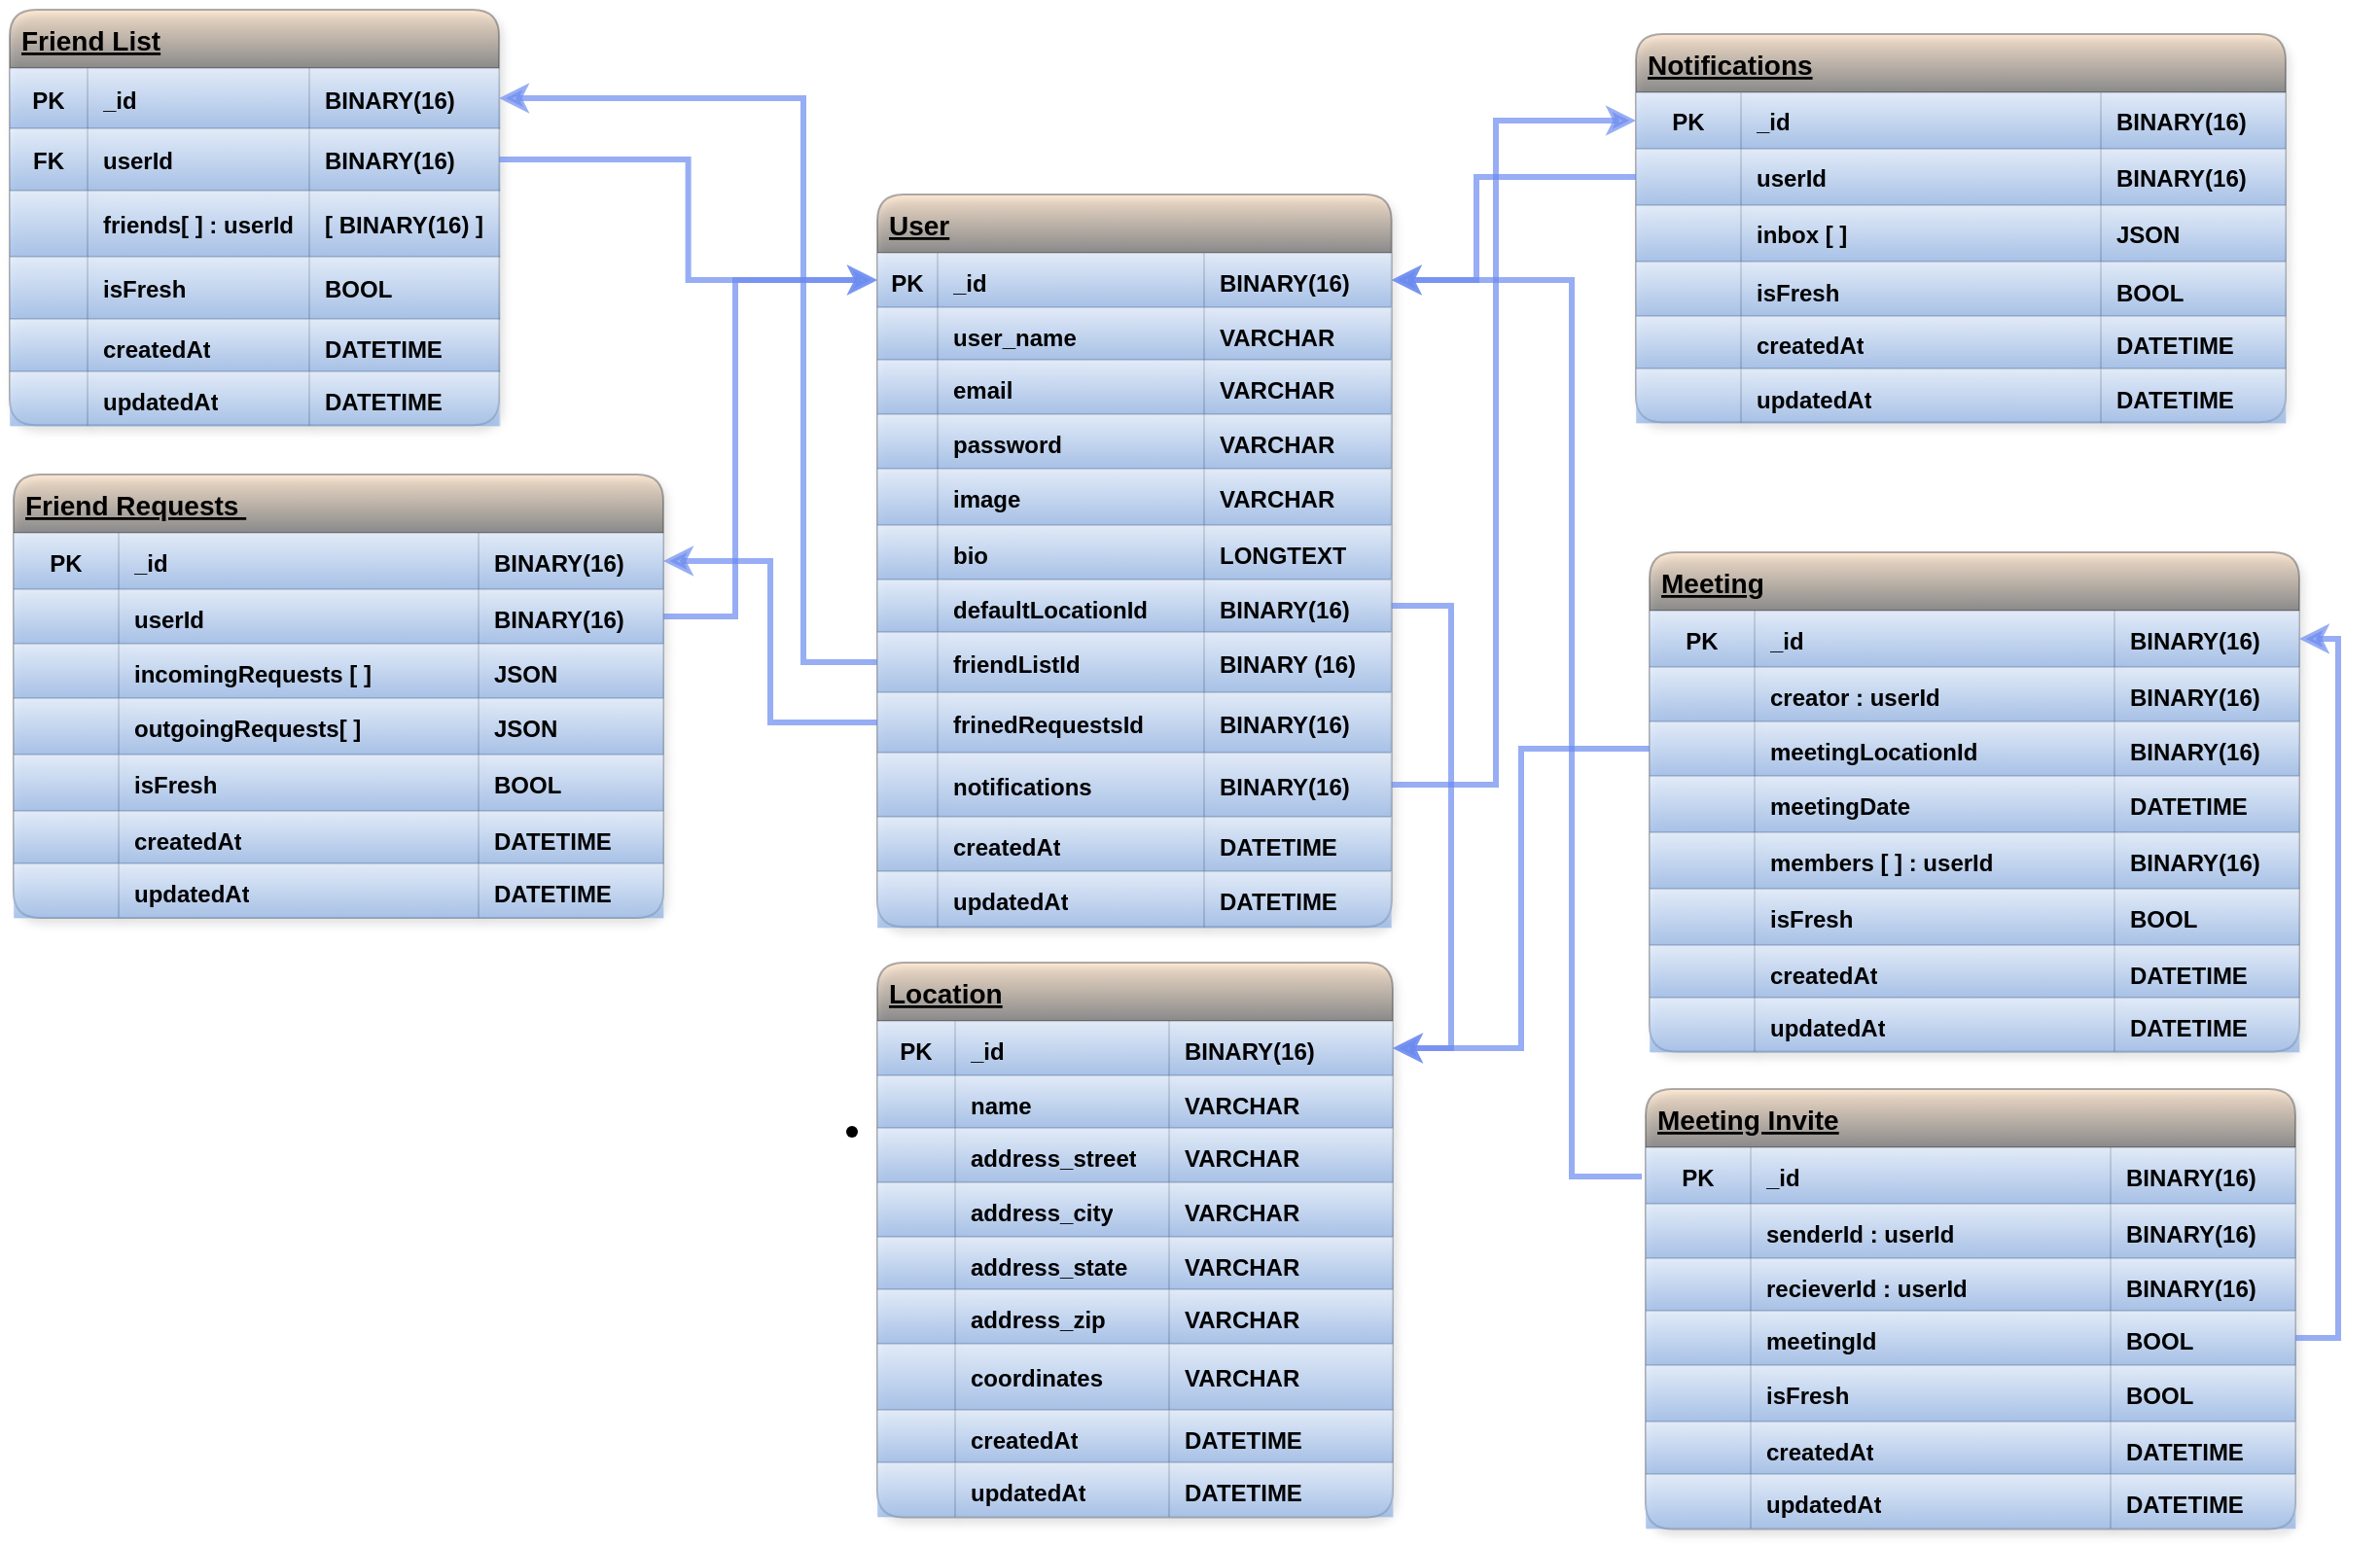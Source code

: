 <mxfile version="22.0.3" type="device">
  <diagram id="LkOnWeVT7-0t_uNRfe_2" name="Page-1">
    <mxGraphModel dx="1687" dy="1040" grid="0" gridSize="10" guides="1" tooltips="1" connect="1" arrows="1" fold="1" page="1" pageScale="1" pageWidth="1920" pageHeight="1200" background="#FFFFFF" math="0" shadow="0">
      <root>
        <mxCell id="0" />
        <mxCell id="1" parent="0" />
        <mxCell id="152" value="Friend List" style="shape=table;startSize=30;container=1;collapsible=0;childLayout=tableLayout;fontStyle=5;align=left;labelBackgroundColor=none;spacing=6;swimlaneLine=1;fillColor=#ffcc99;strokeColor=#36393d;shadow=1;rounded=1;swimlaneFillColor=default;fontFamily=Helvetica;fontSize=14;opacity=40;gradientColor=default;fontColor=#000000;" parent="1" vertex="1">
          <mxGeometry x="81.0" y="165.0" width="251.55" height="213.571" as="geometry" />
        </mxCell>
        <mxCell id="153" value="" style="shape=tableRow;horizontal=0;startSize=0;swimlaneHead=0;swimlaneBody=0;top=0;left=0;bottom=0;right=0;collapsible=0;dropTarget=0;fillColor=#dae8fc;points=[[0,0.5],[1,0.5]];portConstraint=eastwest;labelBackgroundColor=none;swimlaneLine=0;strokeColor=#6c8ebf;shadow=0;rounded=1;gradientColor=#7ea6e0;fontColor=#000000;fontStyle=1;opacity=40;" parent="152" vertex="1">
          <mxGeometry y="30" width="251.55" height="31" as="geometry" />
        </mxCell>
        <mxCell id="154" value="PK" style="shape=partialRectangle;html=1;whiteSpace=wrap;connectable=0;fillColor=#dae8fc;top=0;left=0;bottom=0;right=0;overflow=hidden;labelBackgroundColor=none;strokeColor=#6c8ebf;strokeWidth=0;spacing=0;spacingTop=8;spacingLeft=8;spacingRight=8;spacingBottom=6;shadow=0;rounded=1;gradientColor=#7ea6e0;fontColor=#000000;fontStyle=1;opacity=40;" parent="153" vertex="1">
          <mxGeometry width="40" height="31" as="geometry">
            <mxRectangle width="40" height="31" as="alternateBounds" />
          </mxGeometry>
        </mxCell>
        <mxCell id="155" value="_id&lt;br&gt;" style="shape=partialRectangle;html=1;whiteSpace=wrap;connectable=0;fillColor=#dae8fc;top=0;left=0;bottom=0;right=0;overflow=hidden;labelBackgroundColor=none;strokeColor=#6c8ebf;strokeWidth=0;align=left;spacing=0;spacingTop=8;spacingLeft=8;spacingRight=8;spacingBottom=6;shadow=0;rounded=1;gradientColor=#7ea6e0;fontColor=#000000;fontStyle=1;opacity=40;" parent="153" vertex="1">
          <mxGeometry x="40" width="114" height="31" as="geometry">
            <mxRectangle width="114" height="31" as="alternateBounds" />
          </mxGeometry>
        </mxCell>
        <mxCell id="156" value="BINARY(16)" style="shape=partialRectangle;html=1;whiteSpace=wrap;connectable=0;fillColor=#dae8fc;top=0;left=0;bottom=0;right=0;overflow=hidden;labelBackgroundColor=none;strokeColor=#6c8ebf;strokeWidth=0;align=left;spacing=0;spacingTop=8;spacingLeft=8;spacingRight=8;spacingBottom=6;shadow=0;rounded=1;gradientColor=#7ea6e0;fontColor=#000000;fontStyle=1;opacity=40;" parent="153" vertex="1">
          <mxGeometry x="154" width="98" height="31" as="geometry">
            <mxRectangle width="98" height="31" as="alternateBounds" />
          </mxGeometry>
        </mxCell>
        <mxCell id="157" value="" style="shape=tableRow;horizontal=0;startSize=0;swimlaneHead=0;swimlaneBody=0;top=0;left=0;bottom=0;right=0;collapsible=0;dropTarget=0;fillColor=#dae8fc;points=[[0,0.5],[1,0.5]];portConstraint=eastwest;labelBackgroundColor=none;strokeColor=#6c8ebf;shadow=0;rounded=1;gradientColor=#7ea6e0;fontColor=#000000;fontStyle=1;opacity=40;" parent="152" vertex="1">
          <mxGeometry y="61" width="251.55" height="32" as="geometry" />
        </mxCell>
        <mxCell id="158" value="FK" style="shape=partialRectangle;html=1;whiteSpace=wrap;connectable=0;fillColor=#dae8fc;top=0;left=0;bottom=0;right=0;overflow=hidden;labelBackgroundColor=none;strokeColor=#6c8ebf;strokeWidth=0;spacing=0;spacingTop=8;spacingLeft=8;spacingRight=8;spacingBottom=6;shadow=0;rounded=1;gradientColor=#7ea6e0;fontColor=#000000;fontStyle=1;opacity=40;" parent="157" vertex="1">
          <mxGeometry width="40" height="32" as="geometry">
            <mxRectangle width="40" height="32" as="alternateBounds" />
          </mxGeometry>
        </mxCell>
        <mxCell id="159" value="userId" style="shape=partialRectangle;html=1;whiteSpace=wrap;connectable=0;fillColor=#dae8fc;top=0;left=0;bottom=0;right=0;overflow=hidden;labelBackgroundColor=none;strokeColor=#6c8ebf;strokeWidth=0;spacing=0;spacingTop=8;spacingLeft=8;spacingRight=8;spacingBottom=6;align=left;shadow=0;rounded=1;gradientColor=#7ea6e0;fontColor=#000000;fontStyle=1;opacity=40;" parent="157" vertex="1">
          <mxGeometry x="40" width="114" height="32" as="geometry">
            <mxRectangle width="114" height="32" as="alternateBounds" />
          </mxGeometry>
        </mxCell>
        <mxCell id="160" value="BINARY(16)" style="shape=partialRectangle;html=1;whiteSpace=wrap;connectable=0;fillColor=#dae8fc;top=0;left=0;bottom=0;right=0;overflow=hidden;labelBackgroundColor=none;strokeColor=#6c8ebf;strokeWidth=0;spacing=0;spacingTop=8;spacingLeft=8;spacingRight=8;spacingBottom=6;align=left;shadow=0;rounded=1;gradientColor=#7ea6e0;fontColor=#000000;fontStyle=1;opacity=40;" parent="157" vertex="1">
          <mxGeometry x="154" width="98" height="32" as="geometry">
            <mxRectangle width="98" height="32" as="alternateBounds" />
          </mxGeometry>
        </mxCell>
        <mxCell id="XUXtn4tgAi1DHnVcITGY-281" style="shape=tableRow;horizontal=0;startSize=0;swimlaneHead=0;swimlaneBody=0;top=0;left=0;bottom=0;right=0;collapsible=0;dropTarget=0;fillColor=#dae8fc;points=[[0,0.5],[1,0.5]];portConstraint=eastwest;labelBackgroundColor=none;strokeColor=#6c8ebf;shadow=0;rounded=1;gradientColor=#7ea6e0;fontColor=#000000;fontStyle=1;opacity=40;" parent="152" vertex="1">
          <mxGeometry y="93" width="251.55" height="34" as="geometry" />
        </mxCell>
        <mxCell id="XUXtn4tgAi1DHnVcITGY-282" value="" style="shape=partialRectangle;html=1;whiteSpace=wrap;connectable=0;fillColor=#dae8fc;top=0;left=0;bottom=0;right=0;overflow=hidden;labelBackgroundColor=none;strokeColor=#6c8ebf;strokeWidth=0;spacing=0;spacingTop=8;spacingLeft=8;spacingRight=8;spacingBottom=6;shadow=0;rounded=1;gradientColor=#7ea6e0;fontColor=#000000;fontStyle=1;opacity=40;" parent="XUXtn4tgAi1DHnVcITGY-281" vertex="1">
          <mxGeometry width="40" height="34" as="geometry">
            <mxRectangle width="40" height="34" as="alternateBounds" />
          </mxGeometry>
        </mxCell>
        <mxCell id="XUXtn4tgAi1DHnVcITGY-283" value="friends[ ] : userId" style="shape=partialRectangle;html=1;whiteSpace=wrap;connectable=0;fillColor=#dae8fc;top=0;left=0;bottom=0;right=0;overflow=hidden;labelBackgroundColor=none;strokeColor=#6c8ebf;strokeWidth=0;spacing=0;spacingTop=8;spacingLeft=8;spacingRight=8;spacingBottom=6;align=left;shadow=0;rounded=1;gradientColor=#7ea6e0;fontColor=#000000;fontStyle=1;opacity=40;" parent="XUXtn4tgAi1DHnVcITGY-281" vertex="1">
          <mxGeometry x="40" width="114" height="34" as="geometry">
            <mxRectangle width="114" height="34" as="alternateBounds" />
          </mxGeometry>
        </mxCell>
        <mxCell id="XUXtn4tgAi1DHnVcITGY-284" value="[ BINARY(16) ]" style="shape=partialRectangle;html=1;whiteSpace=wrap;connectable=0;fillColor=#dae8fc;top=0;left=0;bottom=0;right=0;overflow=hidden;labelBackgroundColor=none;strokeColor=#6c8ebf;strokeWidth=0;spacing=0;spacingTop=8;spacingLeft=8;spacingRight=8;spacingBottom=6;align=left;shadow=0;rounded=1;gradientColor=#7ea6e0;fontColor=#000000;fontStyle=1;opacity=40;" parent="XUXtn4tgAi1DHnVcITGY-281" vertex="1">
          <mxGeometry x="154" width="98" height="34" as="geometry">
            <mxRectangle width="98" height="34" as="alternateBounds" />
          </mxGeometry>
        </mxCell>
        <mxCell id="DxMUMayIsbceb-JPfr1l-239" style="shape=tableRow;horizontal=0;startSize=0;swimlaneHead=0;swimlaneBody=0;top=0;left=0;bottom=0;right=0;collapsible=0;dropTarget=0;fillColor=#dae8fc;points=[[0,0.5],[1,0.5]];portConstraint=eastwest;labelBackgroundColor=none;strokeColor=#6c8ebf;shadow=0;rounded=1;gradientColor=#7ea6e0;fontColor=#000000;fontStyle=1;opacity=40;" parent="152" vertex="1">
          <mxGeometry y="127" width="251.55" height="32" as="geometry" />
        </mxCell>
        <mxCell id="DxMUMayIsbceb-JPfr1l-240" style="shape=partialRectangle;html=1;whiteSpace=wrap;connectable=0;fillColor=#dae8fc;top=0;left=0;bottom=0;right=0;overflow=hidden;labelBackgroundColor=none;strokeColor=#6c8ebf;strokeWidth=0;spacing=0;spacingTop=8;spacingLeft=8;spacingRight=8;spacingBottom=6;shadow=0;rounded=1;gradientColor=#7ea6e0;fontColor=#000000;fontStyle=1;opacity=40;" parent="DxMUMayIsbceb-JPfr1l-239" vertex="1">
          <mxGeometry width="40" height="32" as="geometry">
            <mxRectangle width="40" height="32" as="alternateBounds" />
          </mxGeometry>
        </mxCell>
        <mxCell id="DxMUMayIsbceb-JPfr1l-241" value="isFresh" style="shape=partialRectangle;html=1;whiteSpace=wrap;connectable=0;fillColor=#dae8fc;top=0;left=0;bottom=0;right=0;overflow=hidden;labelBackgroundColor=none;strokeColor=#6c8ebf;strokeWidth=0;spacing=0;spacingTop=8;spacingLeft=8;spacingRight=8;spacingBottom=6;align=left;shadow=0;rounded=1;gradientColor=#7ea6e0;fontColor=#000000;fontStyle=1;opacity=40;" parent="DxMUMayIsbceb-JPfr1l-239" vertex="1">
          <mxGeometry x="40" width="114" height="32" as="geometry">
            <mxRectangle width="114" height="32" as="alternateBounds" />
          </mxGeometry>
        </mxCell>
        <mxCell id="DxMUMayIsbceb-JPfr1l-242" value="BOOL" style="shape=partialRectangle;html=1;whiteSpace=wrap;connectable=0;fillColor=#dae8fc;top=0;left=0;bottom=0;right=0;overflow=hidden;labelBackgroundColor=none;strokeColor=#6c8ebf;strokeWidth=0;spacing=0;spacingTop=8;spacingLeft=8;spacingRight=8;spacingBottom=6;align=left;shadow=0;rounded=1;gradientColor=#7ea6e0;fontColor=#000000;fontStyle=1;opacity=40;" parent="DxMUMayIsbceb-JPfr1l-239" vertex="1">
          <mxGeometry x="154" width="98" height="32" as="geometry">
            <mxRectangle width="98" height="32" as="alternateBounds" />
          </mxGeometry>
        </mxCell>
        <mxCell id="169" style="shape=tableRow;horizontal=0;startSize=0;swimlaneHead=0;swimlaneBody=0;top=0;left=0;bottom=0;right=0;collapsible=0;dropTarget=0;fillColor=#dae8fc;points=[[0,0.5],[1,0.5]];portConstraint=eastwest;labelBackgroundColor=none;strokeColor=#6c8ebf;shadow=0;rounded=1;gradientColor=#7ea6e0;fontColor=#000000;fontStyle=1;opacity=40;" parent="152" vertex="1">
          <mxGeometry y="159" width="251.55" height="27" as="geometry" />
        </mxCell>
        <mxCell id="170" style="shape=partialRectangle;html=1;whiteSpace=wrap;connectable=0;fillColor=#dae8fc;top=0;left=0;bottom=0;right=0;overflow=hidden;labelBackgroundColor=none;strokeColor=#6c8ebf;strokeWidth=0;spacing=0;spacingTop=8;spacingLeft=8;spacingRight=8;spacingBottom=6;shadow=0;rounded=1;gradientColor=#7ea6e0;fontColor=#000000;fontStyle=1;opacity=40;" parent="169" vertex="1">
          <mxGeometry width="40" height="27" as="geometry">
            <mxRectangle width="40" height="27" as="alternateBounds" />
          </mxGeometry>
        </mxCell>
        <mxCell id="171" value="createdAt" style="shape=partialRectangle;html=1;whiteSpace=wrap;connectable=0;fillColor=#dae8fc;top=0;left=0;bottom=0;right=0;overflow=hidden;labelBackgroundColor=none;strokeColor=#6c8ebf;strokeWidth=0;spacing=0;spacingTop=8;spacingLeft=8;spacingRight=8;spacingBottom=6;align=left;shadow=0;rounded=1;gradientColor=#7ea6e0;fontColor=#000000;fontStyle=1;opacity=40;" parent="169" vertex="1">
          <mxGeometry x="40" width="114" height="27" as="geometry">
            <mxRectangle width="114" height="27" as="alternateBounds" />
          </mxGeometry>
        </mxCell>
        <mxCell id="172" value="DATETIME" style="shape=partialRectangle;html=1;whiteSpace=wrap;connectable=0;fillColor=#dae8fc;top=0;left=0;bottom=0;right=0;overflow=hidden;labelBackgroundColor=none;strokeColor=#6c8ebf;strokeWidth=0;spacing=0;spacingTop=8;spacingLeft=8;spacingRight=8;spacingBottom=6;align=left;shadow=0;rounded=1;gradientColor=#7ea6e0;fontColor=#000000;fontStyle=1;opacity=40;" parent="169" vertex="1">
          <mxGeometry x="154" width="98" height="27" as="geometry">
            <mxRectangle width="98" height="27" as="alternateBounds" />
          </mxGeometry>
        </mxCell>
        <mxCell id="173" style="shape=tableRow;horizontal=0;startSize=0;swimlaneHead=0;swimlaneBody=0;top=0;left=0;bottom=0;right=0;collapsible=0;dropTarget=0;fillColor=#dae8fc;points=[[0,0.5],[1,0.5]];portConstraint=eastwest;labelBackgroundColor=none;strokeColor=#6c8ebf;shadow=0;rounded=1;gradientColor=#7ea6e0;fontColor=#000000;fontStyle=1;opacity=40;" parent="152" vertex="1">
          <mxGeometry y="186" width="251.55" height="28" as="geometry" />
        </mxCell>
        <mxCell id="174" style="shape=partialRectangle;html=1;whiteSpace=wrap;connectable=0;fillColor=#dae8fc;top=0;left=0;bottom=0;right=0;overflow=hidden;labelBackgroundColor=none;strokeColor=#6c8ebf;strokeWidth=0;spacing=0;spacingTop=8;spacingLeft=8;spacingRight=8;spacingBottom=6;shadow=0;rounded=1;gradientColor=#7ea6e0;fontColor=#000000;fontStyle=1;opacity=40;" parent="173" vertex="1">
          <mxGeometry width="40" height="28" as="geometry">
            <mxRectangle width="40" height="28" as="alternateBounds" />
          </mxGeometry>
        </mxCell>
        <mxCell id="175" value="updatedAt" style="shape=partialRectangle;html=1;whiteSpace=wrap;connectable=0;fillColor=#dae8fc;top=0;left=0;bottom=0;right=0;overflow=hidden;labelBackgroundColor=none;strokeColor=#6c8ebf;strokeWidth=0;spacing=0;spacingTop=8;spacingLeft=8;spacingRight=8;spacingBottom=6;align=left;shadow=0;rounded=1;gradientColor=#7ea6e0;fontColor=#000000;fontStyle=1;opacity=40;" parent="173" vertex="1">
          <mxGeometry x="40" width="114" height="28" as="geometry">
            <mxRectangle width="114" height="28" as="alternateBounds" />
          </mxGeometry>
        </mxCell>
        <mxCell id="176" value="DATETIME" style="shape=partialRectangle;html=1;whiteSpace=wrap;connectable=0;fillColor=#dae8fc;top=0;left=0;bottom=0;right=0;overflow=hidden;labelBackgroundColor=none;strokeColor=#6c8ebf;strokeWidth=0;spacing=0;spacingTop=8;spacingLeft=8;spacingRight=8;spacingBottom=6;align=left;shadow=0;rounded=1;gradientColor=#7ea6e0;fontColor=#000000;fontStyle=1;opacity=40;" parent="173" vertex="1">
          <mxGeometry x="154" width="98" height="28" as="geometry">
            <mxRectangle width="98" height="28" as="alternateBounds" />
          </mxGeometry>
        </mxCell>
        <mxCell id="XUXtn4tgAi1DHnVcITGY-224" value="Location" style="shape=table;startSize=30;container=1;collapsible=0;childLayout=tableLayout;fontStyle=5;align=left;labelBackgroundColor=none;spacing=6;swimlaneLine=1;fillColor=#ffcc99;strokeColor=#36393d;shadow=1;rounded=1;swimlaneFillColor=default;fontFamily=Helvetica;fontSize=14;opacity=40;gradientColor=default;fontColor=#000000;" parent="1" vertex="1">
          <mxGeometry x="527.0" y="655" width="264.969" height="285.255" as="geometry" />
        </mxCell>
        <mxCell id="XUXtn4tgAi1DHnVcITGY-225" value="" style="shape=tableRow;horizontal=0;startSize=0;swimlaneHead=0;swimlaneBody=0;top=0;left=0;bottom=0;right=0;collapsible=0;dropTarget=0;fillColor=#dae8fc;points=[[0,0.5],[1,0.5]];portConstraint=eastwest;labelBackgroundColor=none;swimlaneLine=0;strokeColor=#6c8ebf;shadow=0;rounded=1;gradientColor=#7ea6e0;fontColor=#000000;fontStyle=1;opacity=40;" parent="XUXtn4tgAi1DHnVcITGY-224" vertex="1">
          <mxGeometry y="30" width="264.969" height="28" as="geometry" />
        </mxCell>
        <mxCell id="XUXtn4tgAi1DHnVcITGY-226" value="PK" style="shape=partialRectangle;html=1;whiteSpace=wrap;connectable=0;fillColor=#dae8fc;top=0;left=0;bottom=0;right=0;overflow=hidden;labelBackgroundColor=none;strokeColor=#6c8ebf;strokeWidth=0;spacing=0;spacingTop=8;spacingLeft=8;spacingRight=8;spacingBottom=6;shadow=0;rounded=1;gradientColor=#7ea6e0;fontColor=#000000;fontStyle=1;opacity=40;" parent="XUXtn4tgAi1DHnVcITGY-225" vertex="1">
          <mxGeometry width="40" height="28" as="geometry">
            <mxRectangle width="40" height="28" as="alternateBounds" />
          </mxGeometry>
        </mxCell>
        <mxCell id="XUXtn4tgAi1DHnVcITGY-227" value="_id" style="shape=partialRectangle;html=1;whiteSpace=wrap;connectable=0;fillColor=#dae8fc;top=0;left=0;bottom=0;right=0;overflow=hidden;labelBackgroundColor=none;strokeColor=#6c8ebf;strokeWidth=0;align=left;spacing=0;spacingTop=8;spacingLeft=8;spacingRight=8;spacingBottom=6;shadow=0;rounded=1;gradientColor=#7ea6e0;fontColor=#000000;fontStyle=1;opacity=40;" parent="XUXtn4tgAi1DHnVcITGY-225" vertex="1">
          <mxGeometry x="40" width="110" height="28" as="geometry">
            <mxRectangle width="110" height="28" as="alternateBounds" />
          </mxGeometry>
        </mxCell>
        <mxCell id="XUXtn4tgAi1DHnVcITGY-228" value="BINARY(16)" style="shape=partialRectangle;html=1;whiteSpace=wrap;connectable=0;fillColor=#dae8fc;top=0;left=0;bottom=0;right=0;overflow=hidden;labelBackgroundColor=none;strokeColor=#6c8ebf;strokeWidth=0;align=left;spacing=0;spacingTop=8;spacingLeft=8;spacingRight=8;spacingBottom=6;shadow=0;rounded=1;gradientColor=#7ea6e0;fontColor=#000000;fontStyle=1;opacity=40;" parent="XUXtn4tgAi1DHnVcITGY-225" vertex="1">
          <mxGeometry x="150" width="115" height="28" as="geometry">
            <mxRectangle width="115" height="28" as="alternateBounds" />
          </mxGeometry>
        </mxCell>
        <mxCell id="XUXtn4tgAi1DHnVcITGY-233" style="shape=tableRow;horizontal=0;startSize=0;swimlaneHead=0;swimlaneBody=0;top=0;left=0;bottom=0;right=0;collapsible=0;dropTarget=0;fillColor=#dae8fc;points=[[0,0.5],[1,0.5]];portConstraint=eastwest;labelBackgroundColor=none;strokeColor=#6c8ebf;shadow=0;rounded=1;gradientColor=#7ea6e0;fontColor=#000000;fontStyle=1;opacity=40;" parent="XUXtn4tgAi1DHnVcITGY-224" vertex="1">
          <mxGeometry y="58" width="264.969" height="27" as="geometry" />
        </mxCell>
        <mxCell id="XUXtn4tgAi1DHnVcITGY-234" value="" style="shape=partialRectangle;html=1;whiteSpace=wrap;connectable=0;fillColor=#dae8fc;top=0;left=0;bottom=0;right=0;overflow=hidden;labelBackgroundColor=none;strokeColor=#6c8ebf;strokeWidth=0;spacing=0;spacingTop=8;spacingLeft=8;spacingRight=8;spacingBottom=6;shadow=0;rounded=1;gradientColor=#7ea6e0;fontColor=#000000;fontStyle=1;opacity=40;" parent="XUXtn4tgAi1DHnVcITGY-233" vertex="1">
          <mxGeometry width="40" height="27" as="geometry">
            <mxRectangle width="40" height="27" as="alternateBounds" />
          </mxGeometry>
        </mxCell>
        <mxCell id="XUXtn4tgAi1DHnVcITGY-235" value="name" style="shape=partialRectangle;html=1;whiteSpace=wrap;connectable=0;fillColor=#dae8fc;top=0;left=0;bottom=0;right=0;overflow=hidden;labelBackgroundColor=none;strokeColor=#6c8ebf;strokeWidth=0;spacing=0;spacingTop=8;spacingLeft=8;spacingRight=8;spacingBottom=6;align=left;shadow=0;rounded=1;gradientColor=#7ea6e0;fontColor=#000000;fontStyle=1;opacity=40;" parent="XUXtn4tgAi1DHnVcITGY-233" vertex="1">
          <mxGeometry x="40" width="110" height="27" as="geometry">
            <mxRectangle width="110" height="27" as="alternateBounds" />
          </mxGeometry>
        </mxCell>
        <mxCell id="XUXtn4tgAi1DHnVcITGY-236" value="VARCHAR" style="shape=partialRectangle;html=1;whiteSpace=wrap;connectable=0;fillColor=#dae8fc;top=0;left=0;bottom=0;right=0;overflow=hidden;labelBackgroundColor=none;strokeColor=#6c8ebf;strokeWidth=0;spacing=0;spacingTop=8;spacingLeft=8;spacingRight=8;spacingBottom=6;align=left;shadow=0;rounded=1;gradientColor=#7ea6e0;fontColor=#000000;fontStyle=1;opacity=40;" parent="XUXtn4tgAi1DHnVcITGY-233" vertex="1">
          <mxGeometry x="150" width="115" height="27" as="geometry">
            <mxRectangle width="115" height="27" as="alternateBounds" />
          </mxGeometry>
        </mxCell>
        <mxCell id="XUXtn4tgAi1DHnVcITGY-237" style="shape=tableRow;horizontal=0;startSize=0;swimlaneHead=0;swimlaneBody=0;top=0;left=0;bottom=0;right=0;collapsible=0;dropTarget=0;fillColor=#dae8fc;points=[[0,0.5],[1,0.5]];portConstraint=eastwest;labelBackgroundColor=none;strokeColor=#6c8ebf;shadow=0;rounded=1;gradientColor=#7ea6e0;fontColor=#000000;fontStyle=1;opacity=40;" parent="XUXtn4tgAi1DHnVcITGY-224" vertex="1">
          <mxGeometry y="85" width="264.969" height="28" as="geometry" />
        </mxCell>
        <mxCell id="XUXtn4tgAi1DHnVcITGY-238" style="shape=partialRectangle;html=1;whiteSpace=wrap;connectable=0;fillColor=#dae8fc;top=0;left=0;bottom=0;right=0;overflow=hidden;labelBackgroundColor=none;strokeColor=#6c8ebf;strokeWidth=0;spacing=0;spacingTop=8;spacingLeft=8;spacingRight=8;spacingBottom=6;shadow=0;rounded=1;gradientColor=#7ea6e0;fontColor=#000000;fontStyle=1;opacity=40;" parent="XUXtn4tgAi1DHnVcITGY-237" vertex="1">
          <mxGeometry width="40" height="28" as="geometry">
            <mxRectangle width="40" height="28" as="alternateBounds" />
          </mxGeometry>
        </mxCell>
        <mxCell id="XUXtn4tgAi1DHnVcITGY-239" value="address_street" style="shape=partialRectangle;html=1;whiteSpace=wrap;connectable=0;fillColor=#dae8fc;top=0;left=0;bottom=0;right=0;overflow=hidden;labelBackgroundColor=none;strokeColor=#6c8ebf;strokeWidth=0;spacing=0;spacingTop=8;spacingLeft=8;spacingRight=8;spacingBottom=6;align=left;shadow=0;rounded=1;gradientColor=#7ea6e0;fontColor=#000000;fontStyle=1;opacity=40;" parent="XUXtn4tgAi1DHnVcITGY-237" vertex="1">
          <mxGeometry x="40" width="110" height="28" as="geometry">
            <mxRectangle width="110" height="28" as="alternateBounds" />
          </mxGeometry>
        </mxCell>
        <mxCell id="XUXtn4tgAi1DHnVcITGY-240" value="VARCHAR" style="shape=partialRectangle;html=1;whiteSpace=wrap;connectable=0;fillColor=#dae8fc;top=0;left=0;bottom=0;right=0;overflow=hidden;labelBackgroundColor=none;strokeColor=#6c8ebf;strokeWidth=0;spacing=0;spacingTop=8;spacingLeft=8;spacingRight=8;spacingBottom=6;align=left;shadow=0;rounded=1;gradientColor=#7ea6e0;fontColor=#000000;fontStyle=1;opacity=40;" parent="XUXtn4tgAi1DHnVcITGY-237" vertex="1">
          <mxGeometry x="150" width="115" height="28" as="geometry">
            <mxRectangle width="115" height="28" as="alternateBounds" />
          </mxGeometry>
        </mxCell>
        <mxCell id="XUXtn4tgAi1DHnVcITGY-241" style="shape=tableRow;horizontal=0;startSize=0;swimlaneHead=0;swimlaneBody=0;top=0;left=0;bottom=0;right=0;collapsible=0;dropTarget=0;fillColor=#dae8fc;points=[[0,0.5],[1,0.5]];portConstraint=eastwest;labelBackgroundColor=none;strokeColor=#6c8ebf;shadow=0;rounded=1;gradientColor=#7ea6e0;fontColor=#000000;fontStyle=1;opacity=40;" parent="XUXtn4tgAi1DHnVcITGY-224" vertex="1">
          <mxGeometry y="113" width="264.969" height="28" as="geometry" />
        </mxCell>
        <mxCell id="XUXtn4tgAi1DHnVcITGY-242" style="shape=partialRectangle;html=1;whiteSpace=wrap;connectable=0;fillColor=#dae8fc;top=0;left=0;bottom=0;right=0;overflow=hidden;labelBackgroundColor=none;strokeColor=#6c8ebf;strokeWidth=0;spacing=0;spacingTop=8;spacingLeft=8;spacingRight=8;spacingBottom=6;shadow=0;rounded=1;gradientColor=#7ea6e0;fontColor=#000000;fontStyle=1;opacity=40;" parent="XUXtn4tgAi1DHnVcITGY-241" vertex="1">
          <mxGeometry width="40" height="28" as="geometry">
            <mxRectangle width="40" height="28" as="alternateBounds" />
          </mxGeometry>
        </mxCell>
        <mxCell id="XUXtn4tgAi1DHnVcITGY-243" value="address_city" style="shape=partialRectangle;html=1;whiteSpace=wrap;connectable=0;fillColor=#dae8fc;top=0;left=0;bottom=0;right=0;overflow=hidden;labelBackgroundColor=none;strokeColor=#6c8ebf;strokeWidth=0;spacing=0;spacingTop=8;spacingLeft=8;spacingRight=8;spacingBottom=6;align=left;shadow=0;rounded=1;gradientColor=#7ea6e0;fontColor=#000000;fontStyle=1;opacity=40;" parent="XUXtn4tgAi1DHnVcITGY-241" vertex="1">
          <mxGeometry x="40" width="110" height="28" as="geometry">
            <mxRectangle width="110" height="28" as="alternateBounds" />
          </mxGeometry>
        </mxCell>
        <mxCell id="XUXtn4tgAi1DHnVcITGY-244" value="VARCHAR" style="shape=partialRectangle;html=1;whiteSpace=wrap;connectable=0;fillColor=#dae8fc;top=0;left=0;bottom=0;right=0;overflow=hidden;labelBackgroundColor=none;strokeColor=#6c8ebf;strokeWidth=0;spacing=0;spacingTop=8;spacingLeft=8;spacingRight=8;spacingBottom=6;align=left;shadow=0;rounded=1;gradientColor=#7ea6e0;fontColor=#000000;fontStyle=1;opacity=40;" parent="XUXtn4tgAi1DHnVcITGY-241" vertex="1">
          <mxGeometry x="150" width="115" height="28" as="geometry">
            <mxRectangle width="115" height="28" as="alternateBounds" />
          </mxGeometry>
        </mxCell>
        <mxCell id="XUXtn4tgAi1DHnVcITGY-245" style="shape=tableRow;horizontal=0;startSize=0;swimlaneHead=0;swimlaneBody=0;top=0;left=0;bottom=0;right=0;collapsible=0;dropTarget=0;fillColor=#dae8fc;points=[[0,0.5],[1,0.5]];portConstraint=eastwest;labelBackgroundColor=none;strokeColor=#6c8ebf;shadow=0;rounded=1;gradientColor=#7ea6e0;fontColor=#000000;fontStyle=1;opacity=40;" parent="XUXtn4tgAi1DHnVcITGY-224" vertex="1">
          <mxGeometry y="141" width="264.969" height="27" as="geometry" />
        </mxCell>
        <mxCell id="XUXtn4tgAi1DHnVcITGY-246" style="shape=partialRectangle;html=1;whiteSpace=wrap;connectable=0;fillColor=#dae8fc;top=0;left=0;bottom=0;right=0;overflow=hidden;labelBackgroundColor=none;strokeColor=#6c8ebf;strokeWidth=0;spacing=0;spacingTop=8;spacingLeft=8;spacingRight=8;spacingBottom=6;shadow=0;rounded=1;gradientColor=#7ea6e0;fontColor=#000000;fontStyle=1;opacity=40;" parent="XUXtn4tgAi1DHnVcITGY-245" vertex="1">
          <mxGeometry width="40" height="27" as="geometry">
            <mxRectangle width="40" height="27" as="alternateBounds" />
          </mxGeometry>
        </mxCell>
        <mxCell id="XUXtn4tgAi1DHnVcITGY-247" value="address_state" style="shape=partialRectangle;html=1;whiteSpace=wrap;connectable=0;fillColor=#dae8fc;top=0;left=0;bottom=0;right=0;overflow=hidden;labelBackgroundColor=none;strokeColor=#6c8ebf;strokeWidth=0;spacing=0;spacingTop=8;spacingLeft=8;spacingRight=8;spacingBottom=6;align=left;shadow=0;rounded=1;gradientColor=#7ea6e0;fontColor=#000000;fontStyle=1;opacity=40;" parent="XUXtn4tgAi1DHnVcITGY-245" vertex="1">
          <mxGeometry x="40" width="110" height="27" as="geometry">
            <mxRectangle width="110" height="27" as="alternateBounds" />
          </mxGeometry>
        </mxCell>
        <mxCell id="XUXtn4tgAi1DHnVcITGY-248" value="VARCHAR" style="shape=partialRectangle;html=1;whiteSpace=wrap;connectable=0;fillColor=#dae8fc;top=0;left=0;bottom=0;right=0;overflow=hidden;labelBackgroundColor=none;strokeColor=#6c8ebf;strokeWidth=0;spacing=0;spacingTop=8;spacingLeft=8;spacingRight=8;spacingBottom=6;align=left;shadow=0;rounded=1;gradientColor=#7ea6e0;fontColor=#000000;fontStyle=1;opacity=40;" parent="XUXtn4tgAi1DHnVcITGY-245" vertex="1">
          <mxGeometry x="150" width="115" height="27" as="geometry">
            <mxRectangle width="115" height="27" as="alternateBounds" />
          </mxGeometry>
        </mxCell>
        <mxCell id="XUXtn4tgAi1DHnVcITGY-249" style="shape=tableRow;horizontal=0;startSize=0;swimlaneHead=0;swimlaneBody=0;top=0;left=0;bottom=0;right=0;collapsible=0;dropTarget=0;fillColor=#dae8fc;points=[[0,0.5],[1,0.5]];portConstraint=eastwest;labelBackgroundColor=none;strokeColor=#6c8ebf;shadow=0;rounded=1;gradientColor=#7ea6e0;fontColor=#000000;fontStyle=1;opacity=40;" parent="XUXtn4tgAi1DHnVcITGY-224" vertex="1">
          <mxGeometry y="168" width="264.969" height="28" as="geometry" />
        </mxCell>
        <mxCell id="XUXtn4tgAi1DHnVcITGY-250" style="shape=partialRectangle;html=1;whiteSpace=wrap;connectable=0;fillColor=#dae8fc;top=0;left=0;bottom=0;right=0;overflow=hidden;labelBackgroundColor=none;strokeColor=#6c8ebf;strokeWidth=0;spacing=0;spacingTop=8;spacingLeft=8;spacingRight=8;spacingBottom=6;shadow=0;rounded=1;gradientColor=#7ea6e0;fontColor=#000000;fontStyle=1;opacity=40;" parent="XUXtn4tgAi1DHnVcITGY-249" vertex="1">
          <mxGeometry width="40" height="28" as="geometry">
            <mxRectangle width="40" height="28" as="alternateBounds" />
          </mxGeometry>
        </mxCell>
        <mxCell id="XUXtn4tgAi1DHnVcITGY-251" value="address_zip" style="shape=partialRectangle;html=1;whiteSpace=wrap;connectable=0;fillColor=#dae8fc;top=0;left=0;bottom=0;right=0;overflow=hidden;labelBackgroundColor=none;strokeColor=#6c8ebf;strokeWidth=0;spacing=0;spacingTop=8;spacingLeft=8;spacingRight=8;spacingBottom=6;align=left;shadow=0;rounded=1;gradientColor=#7ea6e0;fontColor=#000000;fontStyle=1;opacity=40;" parent="XUXtn4tgAi1DHnVcITGY-249" vertex="1">
          <mxGeometry x="40" width="110" height="28" as="geometry">
            <mxRectangle width="110" height="28" as="alternateBounds" />
          </mxGeometry>
        </mxCell>
        <mxCell id="XUXtn4tgAi1DHnVcITGY-252" value="VARCHAR" style="shape=partialRectangle;html=1;whiteSpace=wrap;connectable=0;fillColor=#dae8fc;top=0;left=0;bottom=0;right=0;overflow=hidden;labelBackgroundColor=none;strokeColor=#6c8ebf;strokeWidth=0;spacing=0;spacingTop=8;spacingLeft=8;spacingRight=8;spacingBottom=6;align=left;shadow=0;rounded=1;gradientColor=#7ea6e0;fontColor=#000000;fontStyle=1;opacity=40;" parent="XUXtn4tgAi1DHnVcITGY-249" vertex="1">
          <mxGeometry x="150" width="115" height="28" as="geometry">
            <mxRectangle width="115" height="28" as="alternateBounds" />
          </mxGeometry>
        </mxCell>
        <mxCell id="XUXtn4tgAi1DHnVcITGY-253" style="shape=tableRow;horizontal=0;startSize=0;swimlaneHead=0;swimlaneBody=0;top=0;left=0;bottom=0;right=0;collapsible=0;dropTarget=0;fillColor=#dae8fc;points=[[0,0.5],[1,0.5]];portConstraint=eastwest;labelBackgroundColor=none;strokeColor=#6c8ebf;shadow=0;rounded=1;gradientColor=#7ea6e0;fontColor=#000000;fontStyle=1;opacity=40;" parent="XUXtn4tgAi1DHnVcITGY-224" vertex="1">
          <mxGeometry y="196" width="264.969" height="34" as="geometry" />
        </mxCell>
        <mxCell id="XUXtn4tgAi1DHnVcITGY-254" style="shape=partialRectangle;html=1;whiteSpace=wrap;connectable=0;fillColor=#dae8fc;top=0;left=0;bottom=0;right=0;overflow=hidden;labelBackgroundColor=none;strokeColor=#6c8ebf;strokeWidth=0;spacing=0;spacingTop=8;spacingLeft=8;spacingRight=8;spacingBottom=6;shadow=0;rounded=1;gradientColor=#7ea6e0;fontColor=#000000;fontStyle=1;opacity=40;" parent="XUXtn4tgAi1DHnVcITGY-253" vertex="1">
          <mxGeometry width="40" height="34" as="geometry">
            <mxRectangle width="40" height="34" as="alternateBounds" />
          </mxGeometry>
        </mxCell>
        <mxCell id="XUXtn4tgAi1DHnVcITGY-255" value="coordinates" style="shape=partialRectangle;html=1;whiteSpace=wrap;connectable=0;fillColor=#dae8fc;top=0;left=0;bottom=0;right=0;overflow=hidden;labelBackgroundColor=none;strokeColor=#6c8ebf;strokeWidth=0;spacing=0;spacingTop=8;spacingLeft=8;spacingRight=8;spacingBottom=6;align=left;shadow=0;rounded=1;gradientColor=#7ea6e0;fontColor=#000000;fontStyle=1;opacity=40;" parent="XUXtn4tgAi1DHnVcITGY-253" vertex="1">
          <mxGeometry x="40" width="110" height="34" as="geometry">
            <mxRectangle width="110" height="34" as="alternateBounds" />
          </mxGeometry>
        </mxCell>
        <mxCell id="XUXtn4tgAi1DHnVcITGY-256" value="VARCHAR" style="shape=partialRectangle;html=1;whiteSpace=wrap;connectable=0;fillColor=#dae8fc;top=0;left=0;bottom=0;right=0;overflow=hidden;labelBackgroundColor=none;strokeColor=#6c8ebf;strokeWidth=0;spacing=0;spacingTop=8;spacingLeft=8;spacingRight=8;spacingBottom=6;align=left;shadow=0;rounded=1;gradientColor=#7ea6e0;fontColor=#000000;fontStyle=1;opacity=40;" parent="XUXtn4tgAi1DHnVcITGY-253" vertex="1">
          <mxGeometry x="150" width="115" height="34" as="geometry">
            <mxRectangle width="115" height="34" as="alternateBounds" />
          </mxGeometry>
        </mxCell>
        <mxCell id="XUXtn4tgAi1DHnVcITGY-257" style="shape=tableRow;horizontal=0;startSize=0;swimlaneHead=0;swimlaneBody=0;top=0;left=0;bottom=0;right=0;collapsible=0;dropTarget=0;fillColor=#dae8fc;points=[[0,0.5],[1,0.5]];portConstraint=eastwest;labelBackgroundColor=none;strokeColor=#6c8ebf;shadow=0;rounded=1;gradientColor=#7ea6e0;fontColor=#000000;fontStyle=1;opacity=40;" parent="XUXtn4tgAi1DHnVcITGY-224" vertex="1">
          <mxGeometry y="230" width="264.969" height="27" as="geometry" />
        </mxCell>
        <mxCell id="XUXtn4tgAi1DHnVcITGY-258" style="shape=partialRectangle;html=1;whiteSpace=wrap;connectable=0;fillColor=#dae8fc;top=0;left=0;bottom=0;right=0;overflow=hidden;labelBackgroundColor=none;strokeColor=#6c8ebf;strokeWidth=0;spacing=0;spacingTop=8;spacingLeft=8;spacingRight=8;spacingBottom=6;shadow=0;rounded=1;gradientColor=#7ea6e0;fontColor=#000000;fontStyle=1;opacity=40;" parent="XUXtn4tgAi1DHnVcITGY-257" vertex="1">
          <mxGeometry width="40" height="27" as="geometry">
            <mxRectangle width="40" height="27" as="alternateBounds" />
          </mxGeometry>
        </mxCell>
        <mxCell id="XUXtn4tgAi1DHnVcITGY-259" value="createdAt" style="shape=partialRectangle;html=1;whiteSpace=wrap;connectable=0;fillColor=#dae8fc;top=0;left=0;bottom=0;right=0;overflow=hidden;labelBackgroundColor=none;strokeColor=#6c8ebf;strokeWidth=0;spacing=0;spacingTop=8;spacingLeft=8;spacingRight=8;spacingBottom=6;align=left;shadow=0;rounded=1;gradientColor=#7ea6e0;fontColor=#000000;fontStyle=1;opacity=40;" parent="XUXtn4tgAi1DHnVcITGY-257" vertex="1">
          <mxGeometry x="40" width="110" height="27" as="geometry">
            <mxRectangle width="110" height="27" as="alternateBounds" />
          </mxGeometry>
        </mxCell>
        <mxCell id="XUXtn4tgAi1DHnVcITGY-260" value="DATETIME" style="shape=partialRectangle;html=1;whiteSpace=wrap;connectable=0;fillColor=#dae8fc;top=0;left=0;bottom=0;right=0;overflow=hidden;labelBackgroundColor=none;strokeColor=#6c8ebf;strokeWidth=0;spacing=0;spacingTop=8;spacingLeft=8;spacingRight=8;spacingBottom=6;align=left;shadow=0;rounded=1;gradientColor=#7ea6e0;fontColor=#000000;fontStyle=1;opacity=40;" parent="XUXtn4tgAi1DHnVcITGY-257" vertex="1">
          <mxGeometry x="150" width="115" height="27" as="geometry">
            <mxRectangle width="115" height="27" as="alternateBounds" />
          </mxGeometry>
        </mxCell>
        <mxCell id="XUXtn4tgAi1DHnVcITGY-261" style="shape=tableRow;horizontal=0;startSize=0;swimlaneHead=0;swimlaneBody=0;top=0;left=0;bottom=0;right=0;collapsible=0;dropTarget=0;fillColor=#dae8fc;points=[[0,0.5],[1,0.5]];portConstraint=eastwest;labelBackgroundColor=none;strokeColor=#6c8ebf;shadow=0;rounded=1;gradientColor=#7ea6e0;fontColor=#000000;fontStyle=1;opacity=40;" parent="XUXtn4tgAi1DHnVcITGY-224" vertex="1">
          <mxGeometry y="257" width="264.969" height="28" as="geometry" />
        </mxCell>
        <mxCell id="XUXtn4tgAi1DHnVcITGY-262" style="shape=partialRectangle;html=1;whiteSpace=wrap;connectable=0;fillColor=#dae8fc;top=0;left=0;bottom=0;right=0;overflow=hidden;labelBackgroundColor=none;strokeColor=#6c8ebf;strokeWidth=0;spacing=0;spacingTop=8;spacingLeft=8;spacingRight=8;spacingBottom=6;shadow=0;rounded=1;gradientColor=#7ea6e0;fontColor=#000000;fontStyle=1;opacity=40;" parent="XUXtn4tgAi1DHnVcITGY-261" vertex="1">
          <mxGeometry width="40" height="28" as="geometry">
            <mxRectangle width="40" height="28" as="alternateBounds" />
          </mxGeometry>
        </mxCell>
        <mxCell id="XUXtn4tgAi1DHnVcITGY-263" value="updatedAt" style="shape=partialRectangle;html=1;whiteSpace=wrap;connectable=0;fillColor=#dae8fc;top=0;left=0;bottom=0;right=0;overflow=hidden;labelBackgroundColor=none;strokeColor=#6c8ebf;strokeWidth=0;spacing=0;spacingTop=8;spacingLeft=8;spacingRight=8;spacingBottom=6;align=left;shadow=0;rounded=1;gradientColor=#7ea6e0;fontColor=#000000;fontStyle=1;opacity=40;" parent="XUXtn4tgAi1DHnVcITGY-261" vertex="1">
          <mxGeometry x="40" width="110" height="28" as="geometry">
            <mxRectangle width="110" height="28" as="alternateBounds" />
          </mxGeometry>
        </mxCell>
        <mxCell id="XUXtn4tgAi1DHnVcITGY-264" value="DATETIME" style="shape=partialRectangle;html=1;whiteSpace=wrap;connectable=0;fillColor=#dae8fc;top=0;left=0;bottom=0;right=0;overflow=hidden;labelBackgroundColor=none;strokeColor=#6c8ebf;strokeWidth=0;spacing=0;spacingTop=8;spacingLeft=8;spacingRight=8;spacingBottom=6;align=left;shadow=0;rounded=1;gradientColor=#7ea6e0;fontColor=#000000;fontStyle=1;opacity=40;" parent="XUXtn4tgAi1DHnVcITGY-261" vertex="1">
          <mxGeometry x="150" width="115" height="28" as="geometry">
            <mxRectangle width="115" height="28" as="alternateBounds" />
          </mxGeometry>
        </mxCell>
        <mxCell id="20" value="User" style="shape=table;startSize=30;container=1;collapsible=0;childLayout=tableLayout;fontStyle=5;align=left;labelBackgroundColor=none;spacing=6;swimlaneLine=1;fillColor=#ffcc99;strokeColor=#36393d;shadow=1;rounded=1;swimlaneFillColor=default;fontFamily=Helvetica;fontSize=14;verticalAlign=middle;movable=1;resizable=1;rotatable=1;deletable=1;editable=1;locked=0;connectable=1;opacity=40;gradientDirection=south;gradientColor=default;fontColor=#000000;" parent="1" vertex="1">
          <mxGeometry x="527" y="260" width="264.35" height="376.571" as="geometry" />
        </mxCell>
        <mxCell id="21" value="" style="shape=tableRow;horizontal=0;startSize=0;swimlaneHead=0;swimlaneBody=0;top=0;left=0;bottom=0;right=0;collapsible=0;dropTarget=0;fillColor=#dae8fc;points=[[0,0.5],[1,0.5]];portConstraint=eastwest;labelBackgroundColor=none;swimlaneLine=0;strokeColor=#6c8ebf;shadow=0;rounded=1;verticalAlign=middle;gradientColor=#7ea6e0;fontColor=#000000;fontStyle=1;opacity=40;" parent="20" vertex="1">
          <mxGeometry y="30" width="264.35" height="28" as="geometry" />
        </mxCell>
        <mxCell id="22" value="PK" style="shape=partialRectangle;html=1;whiteSpace=wrap;connectable=0;fillColor=#dae8fc;top=0;left=0;bottom=0;right=0;overflow=hidden;labelBackgroundColor=none;strokeColor=#6c8ebf;strokeWidth=0;spacing=0;spacingTop=8;spacingLeft=8;spacingRight=8;spacingBottom=6;shadow=0;rounded=1;verticalAlign=middle;gradientColor=#7ea6e0;fontColor=#000000;fontStyle=1;opacity=40;" parent="21" vertex="1">
          <mxGeometry width="31" height="28" as="geometry">
            <mxRectangle width="31" height="28" as="alternateBounds" />
          </mxGeometry>
        </mxCell>
        <mxCell id="23" value="_id" style="shape=partialRectangle;html=1;whiteSpace=wrap;connectable=0;fillColor=#dae8fc;top=0;left=0;bottom=0;right=0;overflow=hidden;labelBackgroundColor=none;strokeColor=#6c8ebf;strokeWidth=0;align=left;spacing=0;spacingTop=8;spacingLeft=8;spacingRight=8;spacingBottom=6;shadow=0;rounded=1;verticalAlign=middle;gradientColor=#7ea6e0;fontColor=#000000;fontStyle=1;opacity=40;" parent="21" vertex="1">
          <mxGeometry x="31" width="137" height="28" as="geometry">
            <mxRectangle width="137" height="28" as="alternateBounds" />
          </mxGeometry>
        </mxCell>
        <mxCell id="24" value="BINARY(16)" style="shape=partialRectangle;html=1;whiteSpace=wrap;connectable=0;fillColor=#dae8fc;top=0;left=0;bottom=0;right=0;overflow=hidden;labelBackgroundColor=none;strokeColor=#6c8ebf;strokeWidth=0;align=left;spacing=0;spacingTop=8;spacingLeft=8;spacingRight=8;spacingBottom=6;shadow=0;rounded=1;verticalAlign=middle;gradientColor=#7ea6e0;fontColor=#000000;fontStyle=1;opacity=40;" parent="21" vertex="1">
          <mxGeometry x="168" width="96" height="28" as="geometry">
            <mxRectangle width="96" height="28" as="alternateBounds" />
          </mxGeometry>
        </mxCell>
        <mxCell id="33" style="shape=tableRow;horizontal=0;startSize=0;swimlaneHead=0;swimlaneBody=0;top=0;left=0;bottom=0;right=0;collapsible=0;dropTarget=0;fillColor=#dae8fc;points=[[0,0.5],[1,0.5]];portConstraint=eastwest;labelBackgroundColor=none;strokeColor=#6c8ebf;shadow=0;rounded=1;verticalAlign=middle;gradientColor=#7ea6e0;fontColor=#000000;fontStyle=1;opacity=40;" parent="20" vertex="1">
          <mxGeometry y="58" width="264.35" height="27" as="geometry" />
        </mxCell>
        <mxCell id="34" value="" style="shape=partialRectangle;html=1;whiteSpace=wrap;connectable=0;fillColor=#dae8fc;top=0;left=0;bottom=0;right=0;overflow=hidden;labelBackgroundColor=none;strokeColor=#6c8ebf;strokeWidth=0;spacing=0;spacingTop=8;spacingLeft=8;spacingRight=8;spacingBottom=6;shadow=0;rounded=1;verticalAlign=middle;gradientColor=#7ea6e0;fontColor=#000000;fontStyle=1;opacity=40;" parent="33" vertex="1">
          <mxGeometry width="31" height="27" as="geometry">
            <mxRectangle width="31" height="27" as="alternateBounds" />
          </mxGeometry>
        </mxCell>
        <mxCell id="35" value="user_name" style="shape=partialRectangle;html=1;whiteSpace=wrap;connectable=0;fillColor=#dae8fc;top=0;left=0;bottom=0;right=0;overflow=hidden;labelBackgroundColor=none;strokeColor=#6c8ebf;strokeWidth=0;spacing=0;spacingTop=8;spacingLeft=8;spacingRight=8;spacingBottom=6;align=left;shadow=0;rounded=1;verticalAlign=middle;gradientColor=#7ea6e0;fontColor=#000000;fontStyle=1;opacity=40;" parent="33" vertex="1">
          <mxGeometry x="31" width="137" height="27" as="geometry">
            <mxRectangle width="137" height="27" as="alternateBounds" />
          </mxGeometry>
        </mxCell>
        <mxCell id="36" value="VARCHAR" style="shape=partialRectangle;html=1;whiteSpace=wrap;connectable=0;fillColor=#dae8fc;top=0;left=0;bottom=0;right=0;overflow=hidden;labelBackgroundColor=none;strokeColor=#6c8ebf;strokeWidth=0;spacing=0;spacingTop=8;spacingLeft=8;spacingRight=8;spacingBottom=6;align=left;shadow=0;rounded=1;verticalAlign=middle;gradientColor=#7ea6e0;fontColor=#000000;fontStyle=1;opacity=40;" parent="33" vertex="1">
          <mxGeometry x="168" width="96" height="27" as="geometry">
            <mxRectangle width="96" height="27" as="alternateBounds" />
          </mxGeometry>
        </mxCell>
        <mxCell id="37" style="shape=tableRow;horizontal=0;startSize=0;swimlaneHead=0;swimlaneBody=0;top=0;left=0;bottom=0;right=0;collapsible=0;dropTarget=0;fillColor=#dae8fc;points=[[0,0.5],[1,0.5]];portConstraint=eastwest;labelBackgroundColor=none;strokeColor=#6c8ebf;shadow=0;rounded=1;verticalAlign=middle;gradientColor=#7ea6e0;fontColor=#000000;fontStyle=1;opacity=40;" parent="20" vertex="1">
          <mxGeometry y="85" width="264.35" height="28" as="geometry" />
        </mxCell>
        <mxCell id="38" style="shape=partialRectangle;html=1;whiteSpace=wrap;connectable=0;fillColor=#dae8fc;top=0;left=0;bottom=0;right=0;overflow=hidden;labelBackgroundColor=none;strokeColor=#6c8ebf;strokeWidth=0;spacing=0;spacingTop=8;spacingLeft=8;spacingRight=8;spacingBottom=6;shadow=0;rounded=1;verticalAlign=middle;gradientColor=#7ea6e0;fontColor=#000000;fontStyle=1;opacity=40;" parent="37" vertex="1">
          <mxGeometry width="31" height="28" as="geometry">
            <mxRectangle width="31" height="28" as="alternateBounds" />
          </mxGeometry>
        </mxCell>
        <mxCell id="39" value="email" style="shape=partialRectangle;html=1;whiteSpace=wrap;connectable=0;fillColor=#dae8fc;top=0;left=0;bottom=0;right=0;overflow=hidden;labelBackgroundColor=none;strokeColor=#6c8ebf;strokeWidth=0;spacing=0;spacingTop=8;spacingLeft=8;spacingRight=8;spacingBottom=6;align=left;shadow=0;rounded=1;verticalAlign=middle;gradientColor=#7ea6e0;fontColor=#000000;fontStyle=1;opacity=40;" parent="37" vertex="1">
          <mxGeometry x="31" width="137" height="28" as="geometry">
            <mxRectangle width="137" height="28" as="alternateBounds" />
          </mxGeometry>
        </mxCell>
        <mxCell id="40" value="VARCHAR" style="shape=partialRectangle;html=1;whiteSpace=wrap;connectable=0;fillColor=#dae8fc;top=0;left=0;bottom=0;right=0;overflow=hidden;labelBackgroundColor=none;strokeColor=#6c8ebf;strokeWidth=0;spacing=0;spacingTop=8;spacingLeft=8;spacingRight=8;spacingBottom=6;align=left;shadow=0;rounded=1;verticalAlign=middle;gradientColor=#7ea6e0;fontColor=#000000;fontStyle=1;opacity=40;" parent="37" vertex="1">
          <mxGeometry x="168" width="96" height="28" as="geometry">
            <mxRectangle width="96" height="28" as="alternateBounds" />
          </mxGeometry>
        </mxCell>
        <mxCell id="78" style="shape=tableRow;horizontal=0;startSize=0;swimlaneHead=0;swimlaneBody=0;top=0;left=0;bottom=0;right=0;collapsible=0;dropTarget=0;fillColor=#dae8fc;points=[[0,0.5],[1,0.5]];portConstraint=eastwest;labelBackgroundColor=none;strokeColor=#6c8ebf;shadow=0;rounded=1;verticalAlign=middle;gradientColor=#7ea6e0;fontColor=#000000;fontStyle=1;opacity=40;" parent="20" vertex="1">
          <mxGeometry y="113" width="264.35" height="28" as="geometry" />
        </mxCell>
        <mxCell id="79" style="shape=partialRectangle;html=1;whiteSpace=wrap;connectable=0;fillColor=#dae8fc;top=0;left=0;bottom=0;right=0;overflow=hidden;labelBackgroundColor=none;strokeColor=#6c8ebf;strokeWidth=0;spacing=0;spacingTop=8;spacingLeft=8;spacingRight=8;spacingBottom=6;shadow=0;rounded=1;verticalAlign=middle;gradientColor=#7ea6e0;fontColor=#000000;fontStyle=1;opacity=40;" parent="78" vertex="1">
          <mxGeometry width="31" height="28" as="geometry">
            <mxRectangle width="31" height="28" as="alternateBounds" />
          </mxGeometry>
        </mxCell>
        <mxCell id="80" value="password" style="shape=partialRectangle;html=1;whiteSpace=wrap;connectable=0;fillColor=#dae8fc;top=0;left=0;bottom=0;right=0;overflow=hidden;labelBackgroundColor=none;strokeColor=#6c8ebf;strokeWidth=0;spacing=0;spacingTop=8;spacingLeft=8;spacingRight=8;spacingBottom=6;align=left;shadow=0;rounded=1;verticalAlign=middle;gradientColor=#7ea6e0;fontColor=#000000;fontStyle=1;opacity=40;" parent="78" vertex="1">
          <mxGeometry x="31" width="137" height="28" as="geometry">
            <mxRectangle width="137" height="28" as="alternateBounds" />
          </mxGeometry>
        </mxCell>
        <mxCell id="81" value="VARCHAR" style="shape=partialRectangle;html=1;whiteSpace=wrap;connectable=0;fillColor=#dae8fc;top=0;left=0;bottom=0;right=0;overflow=hidden;labelBackgroundColor=none;strokeColor=#6c8ebf;strokeWidth=0;spacing=0;spacingTop=8;spacingLeft=8;spacingRight=8;spacingBottom=6;align=left;shadow=0;rounded=1;verticalAlign=middle;gradientColor=#7ea6e0;fontColor=#000000;fontStyle=1;opacity=40;" parent="78" vertex="1">
          <mxGeometry x="168" width="96" height="28" as="geometry">
            <mxRectangle width="96" height="28" as="alternateBounds" />
          </mxGeometry>
        </mxCell>
        <mxCell id="XUXtn4tgAi1DHnVcITGY-220" style="shape=tableRow;horizontal=0;startSize=0;swimlaneHead=0;swimlaneBody=0;top=0;left=0;bottom=0;right=0;collapsible=0;dropTarget=0;fillColor=#dae8fc;points=[[0,0.5],[1,0.5]];portConstraint=eastwest;labelBackgroundColor=none;strokeColor=#6c8ebf;shadow=0;rounded=1;verticalAlign=middle;gradientColor=#7ea6e0;fontColor=#000000;fontStyle=1;opacity=40;" parent="20" vertex="1">
          <mxGeometry y="141" width="264.35" height="29" as="geometry" />
        </mxCell>
        <mxCell id="XUXtn4tgAi1DHnVcITGY-221" style="shape=partialRectangle;html=1;whiteSpace=wrap;connectable=0;fillColor=#dae8fc;top=0;left=0;bottom=0;right=0;overflow=hidden;labelBackgroundColor=none;strokeColor=#6c8ebf;strokeWidth=0;spacing=0;spacingTop=8;spacingLeft=8;spacingRight=8;spacingBottom=6;shadow=0;rounded=1;verticalAlign=middle;gradientColor=#7ea6e0;fontColor=#000000;fontStyle=1;opacity=40;" parent="XUXtn4tgAi1DHnVcITGY-220" vertex="1">
          <mxGeometry width="31" height="29" as="geometry">
            <mxRectangle width="31" height="29" as="alternateBounds" />
          </mxGeometry>
        </mxCell>
        <mxCell id="XUXtn4tgAi1DHnVcITGY-222" value="image&lt;span style=&quot;white-space: pre;&quot;&gt;&#x9;&lt;/span&gt;&lt;span style=&quot;white-space: pre;&quot;&gt;&#x9;&lt;/span&gt;" style="shape=partialRectangle;html=1;whiteSpace=wrap;connectable=0;fillColor=#dae8fc;top=0;left=0;bottom=0;right=0;overflow=hidden;labelBackgroundColor=none;strokeColor=#6c8ebf;strokeWidth=0;spacing=0;spacingTop=8;spacingLeft=8;spacingRight=8;spacingBottom=6;align=left;shadow=0;rounded=1;verticalAlign=middle;gradientColor=#7ea6e0;fontColor=#000000;fontStyle=1;opacity=40;" parent="XUXtn4tgAi1DHnVcITGY-220" vertex="1">
          <mxGeometry x="31" width="137" height="29" as="geometry">
            <mxRectangle width="137" height="29" as="alternateBounds" />
          </mxGeometry>
        </mxCell>
        <mxCell id="XUXtn4tgAi1DHnVcITGY-223" value="VARCHAR" style="shape=partialRectangle;html=1;whiteSpace=wrap;connectable=0;fillColor=#dae8fc;top=0;left=0;bottom=0;right=0;overflow=hidden;labelBackgroundColor=none;strokeColor=#6c8ebf;strokeWidth=0;spacing=0;spacingTop=8;spacingLeft=8;spacingRight=8;spacingBottom=6;align=left;shadow=0;rounded=1;verticalAlign=middle;gradientColor=#7ea6e0;fontColor=#000000;fontStyle=1;opacity=40;" parent="XUXtn4tgAi1DHnVcITGY-220" vertex="1">
          <mxGeometry x="168" width="96" height="29" as="geometry">
            <mxRectangle width="96" height="29" as="alternateBounds" />
          </mxGeometry>
        </mxCell>
        <mxCell id="XUXtn4tgAi1DHnVcITGY-216" style="shape=tableRow;horizontal=0;startSize=0;swimlaneHead=0;swimlaneBody=0;top=0;left=0;bottom=0;right=0;collapsible=0;dropTarget=0;fillColor=#dae8fc;points=[[0,0.5],[1,0.5]];portConstraint=eastwest;labelBackgroundColor=none;strokeColor=#6c8ebf;shadow=0;rounded=1;verticalAlign=middle;gradientColor=#7ea6e0;fontColor=#000000;fontStyle=1;opacity=40;" parent="20" vertex="1">
          <mxGeometry y="170" width="264.35" height="28" as="geometry" />
        </mxCell>
        <mxCell id="XUXtn4tgAi1DHnVcITGY-217" style="shape=partialRectangle;html=1;whiteSpace=wrap;connectable=0;fillColor=#dae8fc;top=0;left=0;bottom=0;right=0;overflow=hidden;labelBackgroundColor=none;strokeColor=#6c8ebf;strokeWidth=0;spacing=0;spacingTop=8;spacingLeft=8;spacingRight=8;spacingBottom=6;shadow=0;rounded=1;verticalAlign=middle;gradientColor=#7ea6e0;fontColor=#000000;fontStyle=1;opacity=40;" parent="XUXtn4tgAi1DHnVcITGY-216" vertex="1">
          <mxGeometry width="31" height="28" as="geometry">
            <mxRectangle width="31" height="28" as="alternateBounds" />
          </mxGeometry>
        </mxCell>
        <mxCell id="XUXtn4tgAi1DHnVcITGY-218" value="bio&lt;span style=&quot;white-space: pre;&quot;&gt;&#x9;&lt;/span&gt;" style="shape=partialRectangle;html=1;whiteSpace=wrap;connectable=0;fillColor=#dae8fc;top=0;left=0;bottom=0;right=0;overflow=hidden;labelBackgroundColor=none;strokeColor=#6c8ebf;strokeWidth=0;spacing=0;spacingTop=8;spacingLeft=8;spacingRight=8;spacingBottom=6;align=left;shadow=0;rounded=1;verticalAlign=middle;gradientColor=#7ea6e0;fontColor=#000000;fontStyle=1;opacity=40;" parent="XUXtn4tgAi1DHnVcITGY-216" vertex="1">
          <mxGeometry x="31" width="137" height="28" as="geometry">
            <mxRectangle width="137" height="28" as="alternateBounds" />
          </mxGeometry>
        </mxCell>
        <mxCell id="XUXtn4tgAi1DHnVcITGY-219" value="LONGTEXT" style="shape=partialRectangle;html=1;whiteSpace=wrap;connectable=0;fillColor=#dae8fc;top=0;left=0;bottom=0;right=0;overflow=hidden;labelBackgroundColor=none;strokeColor=#6c8ebf;strokeWidth=0;spacing=0;spacingTop=8;spacingLeft=8;spacingRight=8;spacingBottom=6;align=left;shadow=0;rounded=1;verticalAlign=middle;gradientColor=#7ea6e0;fontColor=#000000;fontStyle=1;opacity=40;" parent="XUXtn4tgAi1DHnVcITGY-216" vertex="1">
          <mxGeometry x="168" width="96" height="28" as="geometry">
            <mxRectangle width="96" height="28" as="alternateBounds" />
          </mxGeometry>
        </mxCell>
        <mxCell id="XUXtn4tgAi1DHnVcITGY-269" style="shape=tableRow;horizontal=0;startSize=0;swimlaneHead=0;swimlaneBody=0;top=0;left=0;bottom=0;right=0;collapsible=0;dropTarget=0;fillColor=#dae8fc;points=[[0,0.5],[1,0.5]];portConstraint=eastwest;labelBackgroundColor=none;strokeColor=#6c8ebf;shadow=0;rounded=1;verticalAlign=middle;gradientColor=#7ea6e0;fontColor=#000000;fontStyle=1;opacity=40;" parent="20" vertex="1">
          <mxGeometry y="198" width="264.35" height="27" as="geometry" />
        </mxCell>
        <mxCell id="XUXtn4tgAi1DHnVcITGY-270" style="shape=partialRectangle;html=1;whiteSpace=wrap;connectable=0;fillColor=#dae8fc;top=0;left=0;bottom=0;right=0;overflow=hidden;labelBackgroundColor=none;strokeColor=#6c8ebf;strokeWidth=0;spacing=0;spacingTop=8;spacingLeft=8;spacingRight=8;spacingBottom=6;shadow=0;rounded=1;verticalAlign=middle;gradientColor=#7ea6e0;fontColor=#000000;fontStyle=1;opacity=40;" parent="XUXtn4tgAi1DHnVcITGY-269" vertex="1">
          <mxGeometry width="31" height="27" as="geometry">
            <mxRectangle width="31" height="27" as="alternateBounds" />
          </mxGeometry>
        </mxCell>
        <mxCell id="XUXtn4tgAi1DHnVcITGY-271" value="defaultLocationId" style="shape=partialRectangle;html=1;whiteSpace=wrap;connectable=0;fillColor=#dae8fc;top=0;left=0;bottom=0;right=0;overflow=hidden;labelBackgroundColor=none;strokeColor=#6c8ebf;strokeWidth=0;spacing=0;spacingTop=8;spacingLeft=8;spacingRight=8;spacingBottom=6;align=left;shadow=0;rounded=1;verticalAlign=middle;gradientColor=#7ea6e0;fontColor=#000000;fontStyle=1;opacity=40;" parent="XUXtn4tgAi1DHnVcITGY-269" vertex="1">
          <mxGeometry x="31" width="137" height="27" as="geometry">
            <mxRectangle width="137" height="27" as="alternateBounds" />
          </mxGeometry>
        </mxCell>
        <mxCell id="XUXtn4tgAi1DHnVcITGY-272" value="BINARY(16)" style="shape=partialRectangle;html=1;whiteSpace=wrap;connectable=0;fillColor=#dae8fc;top=0;left=0;bottom=0;right=0;overflow=hidden;labelBackgroundColor=none;strokeColor=#6c8ebf;strokeWidth=0;spacing=0;spacingTop=8;spacingLeft=8;spacingRight=8;spacingBottom=6;align=left;shadow=0;rounded=1;verticalAlign=middle;gradientColor=#7ea6e0;fontColor=#000000;fontStyle=1;opacity=40;" parent="XUXtn4tgAi1DHnVcITGY-269" vertex="1">
          <mxGeometry x="168" width="96" height="27" as="geometry">
            <mxRectangle width="96" height="27" as="alternateBounds" />
          </mxGeometry>
        </mxCell>
        <mxCell id="XUXtn4tgAi1DHnVcITGY-273" style="shape=tableRow;horizontal=0;startSize=0;swimlaneHead=0;swimlaneBody=0;top=0;left=0;bottom=0;right=0;collapsible=0;dropTarget=0;fillColor=#dae8fc;points=[[0,0.5],[1,0.5]];portConstraint=eastwest;labelBackgroundColor=none;strokeColor=#6c8ebf;shadow=0;rounded=1;verticalAlign=middle;gradientColor=#7ea6e0;fontColor=#000000;fontStyle=1;opacity=40;" parent="20" vertex="1">
          <mxGeometry y="225" width="264.35" height="31" as="geometry" />
        </mxCell>
        <mxCell id="XUXtn4tgAi1DHnVcITGY-274" style="shape=partialRectangle;html=1;whiteSpace=wrap;connectable=0;fillColor=#dae8fc;top=0;left=0;bottom=0;right=0;overflow=hidden;labelBackgroundColor=none;strokeColor=#6c8ebf;strokeWidth=0;spacing=0;spacingTop=8;spacingLeft=8;spacingRight=8;spacingBottom=6;shadow=0;rounded=1;verticalAlign=middle;gradientColor=#7ea6e0;fontColor=#000000;fontStyle=1;opacity=40;" parent="XUXtn4tgAi1DHnVcITGY-273" vertex="1">
          <mxGeometry width="31" height="31" as="geometry">
            <mxRectangle width="31" height="31" as="alternateBounds" />
          </mxGeometry>
        </mxCell>
        <mxCell id="XUXtn4tgAi1DHnVcITGY-275" value="friendListId" style="shape=partialRectangle;html=1;whiteSpace=wrap;connectable=0;fillColor=#dae8fc;top=0;left=0;bottom=0;right=0;overflow=hidden;labelBackgroundColor=none;strokeColor=#6c8ebf;strokeWidth=0;spacing=0;spacingTop=8;spacingLeft=8;spacingRight=8;spacingBottom=6;align=left;shadow=0;rounded=1;verticalAlign=middle;gradientColor=#7ea6e0;fontColor=#000000;fontStyle=1;opacity=40;" parent="XUXtn4tgAi1DHnVcITGY-273" vertex="1">
          <mxGeometry x="31" width="137" height="31" as="geometry">
            <mxRectangle width="137" height="31" as="alternateBounds" />
          </mxGeometry>
        </mxCell>
        <mxCell id="XUXtn4tgAi1DHnVcITGY-276" value="BINARY (16)" style="shape=partialRectangle;html=1;whiteSpace=wrap;connectable=0;fillColor=#dae8fc;top=0;left=0;bottom=0;right=0;overflow=hidden;labelBackgroundColor=none;strokeColor=#6c8ebf;strokeWidth=0;spacing=0;spacingTop=8;spacingLeft=8;spacingRight=8;spacingBottom=6;align=left;shadow=0;rounded=1;verticalAlign=middle;gradientColor=#7ea6e0;fontColor=#000000;fontStyle=1;opacity=40;" parent="XUXtn4tgAi1DHnVcITGY-273" vertex="1">
          <mxGeometry x="168" width="96" height="31" as="geometry">
            <mxRectangle width="96" height="31" as="alternateBounds" />
          </mxGeometry>
        </mxCell>
        <mxCell id="hIdABgxjADvX2J09Uw0K-250" style="shape=tableRow;horizontal=0;startSize=0;swimlaneHead=0;swimlaneBody=0;top=0;left=0;bottom=0;right=0;collapsible=0;dropTarget=0;fillColor=#dae8fc;points=[[0,0.5],[1,0.5]];portConstraint=eastwest;labelBackgroundColor=none;strokeColor=#6c8ebf;shadow=0;rounded=1;verticalAlign=middle;gradientColor=#7ea6e0;fontColor=#000000;fontStyle=1;opacity=40;" parent="20" vertex="1">
          <mxGeometry y="256" width="264.35" height="31" as="geometry" />
        </mxCell>
        <mxCell id="hIdABgxjADvX2J09Uw0K-251" style="shape=partialRectangle;html=1;whiteSpace=wrap;connectable=0;fillColor=#dae8fc;top=0;left=0;bottom=0;right=0;overflow=hidden;labelBackgroundColor=none;strokeColor=#6c8ebf;strokeWidth=0;spacing=0;spacingTop=8;spacingLeft=8;spacingRight=8;spacingBottom=6;shadow=0;rounded=1;verticalAlign=middle;gradientColor=#7ea6e0;fontColor=#000000;fontStyle=1;opacity=40;" parent="hIdABgxjADvX2J09Uw0K-250" vertex="1">
          <mxGeometry width="31" height="31" as="geometry">
            <mxRectangle width="31" height="31" as="alternateBounds" />
          </mxGeometry>
        </mxCell>
        <mxCell id="hIdABgxjADvX2J09Uw0K-252" value="frinedRequestsId&lt;span style=&quot;white-space: pre;&quot;&gt;&#x9;&lt;/span&gt;" style="shape=partialRectangle;html=1;whiteSpace=wrap;connectable=0;fillColor=#dae8fc;top=0;left=0;bottom=0;right=0;overflow=hidden;labelBackgroundColor=none;strokeColor=#6c8ebf;strokeWidth=0;spacing=0;spacingTop=8;spacingLeft=8;spacingRight=8;spacingBottom=6;align=left;shadow=0;rounded=1;verticalAlign=middle;gradientColor=#7ea6e0;fontColor=#000000;fontStyle=1;opacity=40;" parent="hIdABgxjADvX2J09Uw0K-250" vertex="1">
          <mxGeometry x="31" width="137" height="31" as="geometry">
            <mxRectangle width="137" height="31" as="alternateBounds" />
          </mxGeometry>
        </mxCell>
        <mxCell id="hIdABgxjADvX2J09Uw0K-253" value="BINARY(16)" style="shape=partialRectangle;html=1;whiteSpace=wrap;connectable=0;fillColor=#dae8fc;top=0;left=0;bottom=0;right=0;overflow=hidden;labelBackgroundColor=none;strokeColor=#6c8ebf;strokeWidth=0;spacing=0;spacingTop=8;spacingLeft=8;spacingRight=8;spacingBottom=6;align=left;shadow=0;rounded=1;verticalAlign=middle;gradientColor=#7ea6e0;fontColor=#000000;fontStyle=1;opacity=40;" parent="hIdABgxjADvX2J09Uw0K-250" vertex="1">
          <mxGeometry x="168" width="96" height="31" as="geometry">
            <mxRectangle width="96" height="31" as="alternateBounds" />
          </mxGeometry>
        </mxCell>
        <mxCell id="hIdABgxjADvX2J09Uw0K-297" style="shape=tableRow;horizontal=0;startSize=0;swimlaneHead=0;swimlaneBody=0;top=0;left=0;bottom=0;right=0;collapsible=0;dropTarget=0;fillColor=#dae8fc;points=[[0,0.5],[1,0.5]];portConstraint=eastwest;labelBackgroundColor=none;strokeColor=#6c8ebf;shadow=0;rounded=1;verticalAlign=middle;gradientColor=#7ea6e0;fontColor=#000000;fontStyle=1;opacity=40;" parent="20" vertex="1">
          <mxGeometry y="287" width="264.35" height="33" as="geometry" />
        </mxCell>
        <mxCell id="hIdABgxjADvX2J09Uw0K-298" style="shape=partialRectangle;html=1;whiteSpace=wrap;connectable=0;fillColor=#dae8fc;top=0;left=0;bottom=0;right=0;overflow=hidden;labelBackgroundColor=none;strokeColor=#6c8ebf;strokeWidth=0;spacing=0;spacingTop=8;spacingLeft=8;spacingRight=8;spacingBottom=6;shadow=0;rounded=1;verticalAlign=middle;gradientColor=#7ea6e0;fontColor=#000000;fontStyle=1;opacity=40;" parent="hIdABgxjADvX2J09Uw0K-297" vertex="1">
          <mxGeometry width="31" height="33" as="geometry">
            <mxRectangle width="31" height="33" as="alternateBounds" />
          </mxGeometry>
        </mxCell>
        <mxCell id="hIdABgxjADvX2J09Uw0K-299" value="notifications" style="shape=partialRectangle;html=1;whiteSpace=wrap;connectable=0;fillColor=#dae8fc;top=0;left=0;bottom=0;right=0;overflow=hidden;labelBackgroundColor=none;strokeColor=#6c8ebf;strokeWidth=0;spacing=0;spacingTop=8;spacingLeft=8;spacingRight=8;spacingBottom=6;align=left;shadow=0;rounded=1;verticalAlign=middle;gradientColor=#7ea6e0;fontColor=#000000;fontStyle=1;opacity=40;" parent="hIdABgxjADvX2J09Uw0K-297" vertex="1">
          <mxGeometry x="31" width="137" height="33" as="geometry">
            <mxRectangle width="137" height="33" as="alternateBounds" />
          </mxGeometry>
        </mxCell>
        <mxCell id="hIdABgxjADvX2J09Uw0K-300" value="BINARY(16)" style="shape=partialRectangle;html=1;whiteSpace=wrap;connectable=0;fillColor=#dae8fc;top=0;left=0;bottom=0;right=0;overflow=hidden;labelBackgroundColor=none;strokeColor=#6c8ebf;strokeWidth=0;spacing=0;spacingTop=8;spacingLeft=8;spacingRight=8;spacingBottom=6;align=left;shadow=0;rounded=1;verticalAlign=middle;gradientColor=#7ea6e0;fontColor=#000000;fontStyle=1;opacity=40;" parent="hIdABgxjADvX2J09Uw0K-297" vertex="1">
          <mxGeometry x="168" width="96" height="33" as="geometry">
            <mxRectangle width="96" height="33" as="alternateBounds" />
          </mxGeometry>
        </mxCell>
        <mxCell id="41" style="shape=tableRow;horizontal=0;startSize=0;swimlaneHead=0;swimlaneBody=0;top=0;left=0;bottom=0;right=0;collapsible=0;dropTarget=0;fillColor=#dae8fc;points=[[0,0.5],[1,0.5]];portConstraint=eastwest;labelBackgroundColor=none;strokeColor=#6c8ebf;shadow=0;rounded=1;verticalAlign=middle;gradientColor=#7ea6e0;fontColor=#000000;fontStyle=1;opacity=40;" parent="20" vertex="1">
          <mxGeometry y="320" width="264.35" height="28" as="geometry" />
        </mxCell>
        <mxCell id="42" style="shape=partialRectangle;html=1;whiteSpace=wrap;connectable=0;fillColor=#dae8fc;top=0;left=0;bottom=0;right=0;overflow=hidden;labelBackgroundColor=none;strokeColor=#6c8ebf;strokeWidth=0;spacing=0;spacingTop=8;spacingLeft=8;spacingRight=8;spacingBottom=6;shadow=0;rounded=1;verticalAlign=middle;gradientColor=#7ea6e0;fontColor=#000000;fontStyle=1;opacity=40;" parent="41" vertex="1">
          <mxGeometry width="31" height="28" as="geometry">
            <mxRectangle width="31" height="28" as="alternateBounds" />
          </mxGeometry>
        </mxCell>
        <mxCell id="43" value="createdAt" style="shape=partialRectangle;html=1;whiteSpace=wrap;connectable=0;fillColor=#dae8fc;top=0;left=0;bottom=0;right=0;overflow=hidden;labelBackgroundColor=none;strokeColor=#6c8ebf;strokeWidth=0;spacing=0;spacingTop=8;spacingLeft=8;spacingRight=8;spacingBottom=6;align=left;shadow=0;rounded=1;verticalAlign=middle;gradientColor=#7ea6e0;fontColor=#000000;fontStyle=1;opacity=40;" parent="41" vertex="1">
          <mxGeometry x="31" width="137" height="28" as="geometry">
            <mxRectangle width="137" height="28" as="alternateBounds" />
          </mxGeometry>
        </mxCell>
        <mxCell id="44" value="DATETIME" style="shape=partialRectangle;html=1;whiteSpace=wrap;connectable=0;fillColor=#dae8fc;top=0;left=0;bottom=0;right=0;overflow=hidden;labelBackgroundColor=none;strokeColor=#6c8ebf;strokeWidth=0;spacing=0;spacingTop=8;spacingLeft=8;spacingRight=8;spacingBottom=6;align=left;shadow=0;rounded=1;verticalAlign=middle;gradientColor=#7ea6e0;fontColor=#000000;fontStyle=1;opacity=40;" parent="41" vertex="1">
          <mxGeometry x="168" width="96" height="28" as="geometry">
            <mxRectangle width="96" height="28" as="alternateBounds" />
          </mxGeometry>
        </mxCell>
        <mxCell id="45" style="shape=tableRow;horizontal=0;startSize=0;swimlaneHead=0;swimlaneBody=0;top=0;left=0;bottom=0;right=0;collapsible=0;dropTarget=0;fillColor=#dae8fc;points=[[0,0.5],[1,0.5]];portConstraint=eastwest;labelBackgroundColor=none;strokeColor=#6c8ebf;shadow=0;rounded=1;verticalAlign=middle;gradientColor=#7ea6e0;fontColor=#000000;fontStyle=1;opacity=40;" parent="20" vertex="1">
          <mxGeometry y="348" width="264.35" height="29" as="geometry" />
        </mxCell>
        <mxCell id="46" style="shape=partialRectangle;html=1;whiteSpace=wrap;connectable=0;fillColor=#dae8fc;top=0;left=0;bottom=0;right=0;overflow=hidden;labelBackgroundColor=none;strokeColor=#6c8ebf;strokeWidth=0;spacing=0;spacingTop=8;spacingLeft=8;spacingRight=8;spacingBottom=6;shadow=0;rounded=1;verticalAlign=middle;gradientColor=#7ea6e0;fontColor=#000000;fontStyle=1;opacity=40;" parent="45" vertex="1">
          <mxGeometry width="31" height="29" as="geometry">
            <mxRectangle width="31" height="29" as="alternateBounds" />
          </mxGeometry>
        </mxCell>
        <mxCell id="47" value="updatedAt" style="shape=partialRectangle;html=1;whiteSpace=wrap;connectable=0;fillColor=#dae8fc;top=0;left=0;bottom=0;right=0;overflow=hidden;labelBackgroundColor=none;strokeColor=#6c8ebf;strokeWidth=0;spacing=0;spacingTop=8;spacingLeft=8;spacingRight=8;spacingBottom=6;align=left;shadow=0;rounded=1;verticalAlign=middle;gradientColor=#7ea6e0;fontColor=#000000;fontStyle=1;opacity=40;" parent="45" vertex="1">
          <mxGeometry x="31" width="137" height="29" as="geometry">
            <mxRectangle width="137" height="29" as="alternateBounds" />
          </mxGeometry>
        </mxCell>
        <mxCell id="48" value="DATETIME" style="shape=partialRectangle;html=1;whiteSpace=wrap;connectable=0;fillColor=#dae8fc;top=0;left=0;bottom=0;right=0;overflow=hidden;labelBackgroundColor=none;strokeColor=#6c8ebf;strokeWidth=0;spacing=0;spacingTop=8;spacingLeft=8;spacingRight=8;spacingBottom=6;align=left;shadow=0;rounded=1;verticalAlign=middle;gradientColor=#7ea6e0;fontColor=#000000;fontStyle=1;opacity=40;" parent="45" vertex="1">
          <mxGeometry x="168" width="96" height="29" as="geometry">
            <mxRectangle width="96" height="29" as="alternateBounds" />
          </mxGeometry>
        </mxCell>
        <mxCell id="b77LTyn4byEdy7xEsxy5-222" value="Friend Requests " style="shape=table;startSize=30;container=1;collapsible=0;childLayout=tableLayout;fontStyle=5;align=left;labelBackgroundColor=none;spacing=6;swimlaneLine=1;fillColor=#ffcc99;strokeColor=#36393d;shadow=1;rounded=1;swimlaneFillColor=default;fontFamily=Helvetica;fontSize=14;opacity=40;gradientColor=default;fontColor=#000000;" parent="1" vertex="1">
          <mxGeometry x="83" y="404" width="333.99" height="228" as="geometry" />
        </mxCell>
        <mxCell id="b77LTyn4byEdy7xEsxy5-223" value="" style="shape=tableRow;horizontal=0;startSize=0;swimlaneHead=0;swimlaneBody=0;top=0;left=0;bottom=0;right=0;collapsible=0;dropTarget=0;fillColor=#dae8fc;points=[[0,0.5],[1,0.5]];portConstraint=eastwest;labelBackgroundColor=none;swimlaneLine=0;strokeColor=#6c8ebf;shadow=0;rounded=1;gradientColor=#7ea6e0;fontColor=#000000;fontStyle=1;opacity=40;" parent="b77LTyn4byEdy7xEsxy5-222" vertex="1">
          <mxGeometry y="30" width="333.99" height="29" as="geometry" />
        </mxCell>
        <mxCell id="b77LTyn4byEdy7xEsxy5-224" value="PK" style="shape=partialRectangle;html=1;whiteSpace=wrap;connectable=0;fillColor=#dae8fc;top=0;left=0;bottom=0;right=0;overflow=hidden;labelBackgroundColor=none;strokeColor=#6c8ebf;strokeWidth=0;spacing=0;spacingTop=8;spacingLeft=8;spacingRight=8;spacingBottom=6;shadow=0;rounded=1;gradientColor=#7ea6e0;fontColor=#000000;fontStyle=1;opacity=40;" parent="b77LTyn4byEdy7xEsxy5-223" vertex="1">
          <mxGeometry width="54" height="29" as="geometry">
            <mxRectangle width="54" height="29" as="alternateBounds" />
          </mxGeometry>
        </mxCell>
        <mxCell id="b77LTyn4byEdy7xEsxy5-225" value="_id" style="shape=partialRectangle;html=1;whiteSpace=wrap;connectable=0;fillColor=#dae8fc;top=0;left=0;bottom=0;right=0;overflow=hidden;labelBackgroundColor=none;strokeColor=#6c8ebf;strokeWidth=0;align=left;spacing=0;spacingTop=8;spacingLeft=8;spacingRight=8;spacingBottom=6;shadow=0;rounded=1;gradientColor=#7ea6e0;fontColor=#000000;fontStyle=1;opacity=40;" parent="b77LTyn4byEdy7xEsxy5-223" vertex="1">
          <mxGeometry x="54" width="185" height="29" as="geometry">
            <mxRectangle width="185" height="29" as="alternateBounds" />
          </mxGeometry>
        </mxCell>
        <mxCell id="b77LTyn4byEdy7xEsxy5-226" value="BINARY(16)" style="shape=partialRectangle;html=1;whiteSpace=wrap;connectable=0;fillColor=#dae8fc;top=0;left=0;bottom=0;right=0;overflow=hidden;labelBackgroundColor=none;strokeColor=#6c8ebf;strokeWidth=0;align=left;spacing=0;spacingTop=8;spacingLeft=8;spacingRight=8;spacingBottom=6;shadow=0;rounded=1;gradientColor=#7ea6e0;fontColor=#000000;fontStyle=1;opacity=40;" parent="b77LTyn4byEdy7xEsxy5-223" vertex="1">
          <mxGeometry x="239" width="95" height="29" as="geometry">
            <mxRectangle width="95" height="29" as="alternateBounds" />
          </mxGeometry>
        </mxCell>
        <mxCell id="b77LTyn4byEdy7xEsxy5-227" style="shape=tableRow;horizontal=0;startSize=0;swimlaneHead=0;swimlaneBody=0;top=0;left=0;bottom=0;right=0;collapsible=0;dropTarget=0;fillColor=#dae8fc;points=[[0,0.5],[1,0.5]];portConstraint=eastwest;labelBackgroundColor=none;strokeColor=#6c8ebf;shadow=0;rounded=1;gradientColor=#7ea6e0;fontColor=#000000;fontStyle=1;opacity=40;" parent="b77LTyn4byEdy7xEsxy5-222" vertex="1">
          <mxGeometry y="59" width="333.99" height="28" as="geometry" />
        </mxCell>
        <mxCell id="b77LTyn4byEdy7xEsxy5-228" value="" style="shape=partialRectangle;html=1;whiteSpace=wrap;connectable=0;fillColor=#dae8fc;top=0;left=0;bottom=0;right=0;overflow=hidden;labelBackgroundColor=none;strokeColor=#6c8ebf;strokeWidth=0;spacing=0;spacingTop=8;spacingLeft=8;spacingRight=8;spacingBottom=6;shadow=0;rounded=1;gradientColor=#7ea6e0;fontColor=#000000;fontStyle=1;opacity=40;" parent="b77LTyn4byEdy7xEsxy5-227" vertex="1">
          <mxGeometry width="54" height="28" as="geometry">
            <mxRectangle width="54" height="28" as="alternateBounds" />
          </mxGeometry>
        </mxCell>
        <mxCell id="b77LTyn4byEdy7xEsxy5-229" value="userId" style="shape=partialRectangle;html=1;whiteSpace=wrap;connectable=0;fillColor=#dae8fc;top=0;left=0;bottom=0;right=0;overflow=hidden;labelBackgroundColor=none;strokeColor=#6c8ebf;strokeWidth=0;spacing=0;spacingTop=8;spacingLeft=8;spacingRight=8;spacingBottom=6;align=left;shadow=0;rounded=1;gradientColor=#7ea6e0;fontColor=#000000;fontStyle=1;opacity=40;" parent="b77LTyn4byEdy7xEsxy5-227" vertex="1">
          <mxGeometry x="54" width="185" height="28" as="geometry">
            <mxRectangle width="185" height="28" as="alternateBounds" />
          </mxGeometry>
        </mxCell>
        <mxCell id="b77LTyn4byEdy7xEsxy5-230" value="BINARY(16)" style="shape=partialRectangle;html=1;whiteSpace=wrap;connectable=0;fillColor=#dae8fc;top=0;left=0;bottom=0;right=0;overflow=hidden;labelBackgroundColor=none;strokeColor=#6c8ebf;strokeWidth=0;spacing=0;spacingTop=8;spacingLeft=8;spacingRight=8;spacingBottom=6;align=left;shadow=0;rounded=1;gradientColor=#7ea6e0;fontColor=#000000;fontStyle=1;opacity=40;" parent="b77LTyn4byEdy7xEsxy5-227" vertex="1">
          <mxGeometry x="239" width="95" height="28" as="geometry">
            <mxRectangle width="95" height="28" as="alternateBounds" />
          </mxGeometry>
        </mxCell>
        <mxCell id="b77LTyn4byEdy7xEsxy5-231" style="shape=tableRow;horizontal=0;startSize=0;swimlaneHead=0;swimlaneBody=0;top=0;left=0;bottom=0;right=0;collapsible=0;dropTarget=0;fillColor=#dae8fc;points=[[0,0.5],[1,0.5]];portConstraint=eastwest;labelBackgroundColor=none;strokeColor=#6c8ebf;shadow=0;rounded=1;gradientColor=#7ea6e0;fontColor=#000000;fontStyle=1;opacity=40;" parent="b77LTyn4byEdy7xEsxy5-222" vertex="1">
          <mxGeometry y="87" width="333.99" height="28" as="geometry" />
        </mxCell>
        <mxCell id="b77LTyn4byEdy7xEsxy5-232" style="shape=partialRectangle;html=1;whiteSpace=wrap;connectable=0;fillColor=#dae8fc;top=0;left=0;bottom=0;right=0;overflow=hidden;labelBackgroundColor=none;strokeColor=#6c8ebf;strokeWidth=0;spacing=0;spacingTop=8;spacingLeft=8;spacingRight=8;spacingBottom=6;shadow=0;rounded=1;gradientColor=#7ea6e0;fontColor=#000000;fontStyle=1;opacity=40;" parent="b77LTyn4byEdy7xEsxy5-231" vertex="1">
          <mxGeometry width="54" height="28" as="geometry">
            <mxRectangle width="54" height="28" as="alternateBounds" />
          </mxGeometry>
        </mxCell>
        <mxCell id="b77LTyn4byEdy7xEsxy5-233" value="incomingRequests [ ]" style="shape=partialRectangle;html=1;whiteSpace=wrap;connectable=0;fillColor=#dae8fc;top=0;left=0;bottom=0;right=0;overflow=hidden;labelBackgroundColor=none;strokeColor=#6c8ebf;strokeWidth=0;spacing=0;spacingTop=8;spacingLeft=8;spacingRight=8;spacingBottom=6;align=left;shadow=0;rounded=1;gradientColor=#7ea6e0;fontColor=#000000;fontStyle=1;opacity=40;" parent="b77LTyn4byEdy7xEsxy5-231" vertex="1">
          <mxGeometry x="54" width="185" height="28" as="geometry">
            <mxRectangle width="185" height="28" as="alternateBounds" />
          </mxGeometry>
        </mxCell>
        <mxCell id="b77LTyn4byEdy7xEsxy5-234" value="JSON&lt;br&gt;" style="shape=partialRectangle;html=1;whiteSpace=wrap;connectable=0;fillColor=#dae8fc;top=0;left=0;bottom=0;right=0;overflow=hidden;labelBackgroundColor=none;strokeColor=#6c8ebf;strokeWidth=0;spacing=0;spacingTop=8;spacingLeft=8;spacingRight=8;spacingBottom=6;align=left;shadow=0;rounded=1;gradientColor=#7ea6e0;fontColor=#000000;fontStyle=1;opacity=40;" parent="b77LTyn4byEdy7xEsxy5-231" vertex="1">
          <mxGeometry x="239" width="95" height="28" as="geometry">
            <mxRectangle width="95" height="28" as="alternateBounds" />
          </mxGeometry>
        </mxCell>
        <mxCell id="211" style="shape=tableRow;horizontal=0;startSize=0;swimlaneHead=0;swimlaneBody=0;top=0;left=0;bottom=0;right=0;collapsible=0;dropTarget=0;fillColor=#dae8fc;points=[[0,0.5],[1,0.5]];portConstraint=eastwest;labelBackgroundColor=none;strokeColor=#6c8ebf;shadow=0;rounded=1;gradientColor=#7ea6e0;fontColor=#000000;fontStyle=1;opacity=40;swimlaneLine=1;" parent="b77LTyn4byEdy7xEsxy5-222" vertex="1">
          <mxGeometry y="115" width="333.99" height="29" as="geometry" />
        </mxCell>
        <mxCell id="212" style="shape=partialRectangle;html=1;whiteSpace=wrap;connectable=0;fillColor=#dae8fc;top=0;left=0;bottom=0;right=0;overflow=hidden;labelBackgroundColor=none;strokeColor=#6c8ebf;strokeWidth=0;spacing=0;spacingTop=8;spacingLeft=8;spacingRight=8;spacingBottom=6;shadow=0;rounded=1;gradientColor=#7ea6e0;fontColor=#000000;fontStyle=1;opacity=40;" parent="211" vertex="1">
          <mxGeometry width="54" height="29" as="geometry">
            <mxRectangle width="54" height="29" as="alternateBounds" />
          </mxGeometry>
        </mxCell>
        <mxCell id="213" value="outgoingRequests[ ]" style="shape=partialRectangle;html=1;whiteSpace=wrap;connectable=0;fillColor=#dae8fc;top=0;left=0;bottom=0;right=0;overflow=hidden;labelBackgroundColor=none;strokeColor=#6c8ebf;strokeWidth=0;spacing=0;spacingTop=8;spacingLeft=8;spacingRight=8;spacingBottom=6;align=left;shadow=0;rounded=1;gradientColor=#7ea6e0;fontColor=#000000;fontStyle=1;opacity=40;" parent="211" vertex="1">
          <mxGeometry x="54" width="185" height="29" as="geometry">
            <mxRectangle width="185" height="29" as="alternateBounds" />
          </mxGeometry>
        </mxCell>
        <mxCell id="214" value="JSON" style="shape=partialRectangle;html=1;whiteSpace=wrap;connectable=0;fillColor=#dae8fc;top=0;left=0;bottom=0;right=0;overflow=hidden;labelBackgroundColor=none;strokeColor=#6c8ebf;strokeWidth=0;spacing=0;spacingTop=8;spacingLeft=8;spacingRight=8;spacingBottom=6;align=left;shadow=0;rounded=1;gradientColor=#7ea6e0;fontColor=#000000;fontStyle=1;opacity=40;" parent="211" vertex="1">
          <mxGeometry x="239" width="95" height="29" as="geometry">
            <mxRectangle width="95" height="29" as="alternateBounds" />
          </mxGeometry>
        </mxCell>
        <mxCell id="hzA-eIstf_x2RpdJhU5U-239" style="shape=tableRow;horizontal=0;startSize=0;swimlaneHead=0;swimlaneBody=0;top=0;left=0;bottom=0;right=0;collapsible=0;dropTarget=0;fillColor=#dae8fc;points=[[0,0.5],[1,0.5]];portConstraint=eastwest;labelBackgroundColor=none;strokeColor=#6c8ebf;shadow=0;rounded=1;gradientColor=#7ea6e0;fontColor=#000000;fontStyle=1;opacity=40;swimlaneLine=1;" parent="b77LTyn4byEdy7xEsxy5-222" vertex="1">
          <mxGeometry y="144" width="333.99" height="29" as="geometry" />
        </mxCell>
        <mxCell id="hzA-eIstf_x2RpdJhU5U-240" style="shape=partialRectangle;html=1;whiteSpace=wrap;connectable=0;fillColor=#dae8fc;top=0;left=0;bottom=0;right=0;overflow=hidden;labelBackgroundColor=none;strokeColor=#6c8ebf;strokeWidth=0;spacing=0;spacingTop=8;spacingLeft=8;spacingRight=8;spacingBottom=6;shadow=0;rounded=1;gradientColor=#7ea6e0;fontColor=#000000;fontStyle=1;opacity=40;" parent="hzA-eIstf_x2RpdJhU5U-239" vertex="1">
          <mxGeometry width="54" height="29" as="geometry">
            <mxRectangle width="54" height="29" as="alternateBounds" />
          </mxGeometry>
        </mxCell>
        <mxCell id="hzA-eIstf_x2RpdJhU5U-241" value="isFresh&lt;br&gt;" style="shape=partialRectangle;html=1;whiteSpace=wrap;connectable=0;fillColor=#dae8fc;top=0;left=0;bottom=0;right=0;overflow=hidden;labelBackgroundColor=none;strokeColor=#6c8ebf;strokeWidth=0;spacing=0;spacingTop=8;spacingLeft=8;spacingRight=8;spacingBottom=6;align=left;shadow=0;rounded=1;gradientColor=#7ea6e0;fontColor=#000000;fontStyle=1;opacity=40;" parent="hzA-eIstf_x2RpdJhU5U-239" vertex="1">
          <mxGeometry x="54" width="185" height="29" as="geometry">
            <mxRectangle width="185" height="29" as="alternateBounds" />
          </mxGeometry>
        </mxCell>
        <mxCell id="hzA-eIstf_x2RpdJhU5U-242" value="BOOL" style="shape=partialRectangle;html=1;whiteSpace=wrap;connectable=0;fillColor=#dae8fc;top=0;left=0;bottom=0;right=0;overflow=hidden;labelBackgroundColor=none;strokeColor=#6c8ebf;strokeWidth=0;spacing=0;spacingTop=8;spacingLeft=8;spacingRight=8;spacingBottom=6;align=left;shadow=0;rounded=1;gradientColor=#7ea6e0;fontColor=#000000;fontStyle=1;opacity=40;" parent="hzA-eIstf_x2RpdJhU5U-239" vertex="1">
          <mxGeometry x="239" width="95" height="29" as="geometry">
            <mxRectangle width="95" height="29" as="alternateBounds" />
          </mxGeometry>
        </mxCell>
        <mxCell id="b77LTyn4byEdy7xEsxy5-251" style="shape=tableRow;horizontal=0;startSize=0;swimlaneHead=0;swimlaneBody=0;top=0;left=0;bottom=0;right=0;collapsible=0;dropTarget=0;fillColor=#dae8fc;points=[[0,0.5],[1,0.5]];portConstraint=eastwest;labelBackgroundColor=none;strokeColor=#6c8ebf;shadow=0;rounded=1;gradientColor=#7ea6e0;fontColor=#000000;fontStyle=1;opacity=40;" parent="b77LTyn4byEdy7xEsxy5-222" vertex="1">
          <mxGeometry y="173" width="333.99" height="27" as="geometry" />
        </mxCell>
        <mxCell id="b77LTyn4byEdy7xEsxy5-252" style="shape=partialRectangle;html=1;whiteSpace=wrap;connectable=0;fillColor=#dae8fc;top=0;left=0;bottom=0;right=0;overflow=hidden;labelBackgroundColor=none;strokeColor=#6c8ebf;strokeWidth=0;spacing=0;spacingTop=8;spacingLeft=8;spacingRight=8;spacingBottom=6;shadow=0;rounded=1;gradientColor=#7ea6e0;fontColor=#000000;fontStyle=1;opacity=40;" parent="b77LTyn4byEdy7xEsxy5-251" vertex="1">
          <mxGeometry width="54" height="27" as="geometry">
            <mxRectangle width="54" height="27" as="alternateBounds" />
          </mxGeometry>
        </mxCell>
        <mxCell id="b77LTyn4byEdy7xEsxy5-253" value="createdAt" style="shape=partialRectangle;html=1;whiteSpace=wrap;connectable=0;fillColor=#dae8fc;top=0;left=0;bottom=0;right=0;overflow=hidden;labelBackgroundColor=none;strokeColor=#6c8ebf;strokeWidth=0;spacing=0;spacingTop=8;spacingLeft=8;spacingRight=8;spacingBottom=6;align=left;shadow=0;rounded=1;gradientColor=#7ea6e0;fontColor=#000000;fontStyle=1;opacity=40;" parent="b77LTyn4byEdy7xEsxy5-251" vertex="1">
          <mxGeometry x="54" width="185" height="27" as="geometry">
            <mxRectangle width="185" height="27" as="alternateBounds" />
          </mxGeometry>
        </mxCell>
        <mxCell id="b77LTyn4byEdy7xEsxy5-254" value="DATETIME" style="shape=partialRectangle;html=1;whiteSpace=wrap;connectable=0;fillColor=#dae8fc;top=0;left=0;bottom=0;right=0;overflow=hidden;labelBackgroundColor=none;strokeColor=#6c8ebf;strokeWidth=0;spacing=0;spacingTop=8;spacingLeft=8;spacingRight=8;spacingBottom=6;align=left;shadow=0;rounded=1;gradientColor=#7ea6e0;fontColor=#000000;fontStyle=1;opacity=40;" parent="b77LTyn4byEdy7xEsxy5-251" vertex="1">
          <mxGeometry x="239" width="95" height="27" as="geometry">
            <mxRectangle width="95" height="27" as="alternateBounds" />
          </mxGeometry>
        </mxCell>
        <mxCell id="b77LTyn4byEdy7xEsxy5-255" style="shape=tableRow;horizontal=0;startSize=0;swimlaneHead=0;swimlaneBody=0;top=0;left=0;bottom=0;right=0;collapsible=0;dropTarget=0;fillColor=#dae8fc;points=[[0,0.5],[1,0.5]];portConstraint=eastwest;labelBackgroundColor=none;strokeColor=#6c8ebf;shadow=0;rounded=1;gradientColor=#7ea6e0;fontColor=#000000;fontStyle=1;opacity=40;" parent="b77LTyn4byEdy7xEsxy5-222" vertex="1">
          <mxGeometry y="200" width="333.99" height="28" as="geometry" />
        </mxCell>
        <mxCell id="b77LTyn4byEdy7xEsxy5-256" style="shape=partialRectangle;html=1;whiteSpace=wrap;connectable=0;fillColor=#dae8fc;top=0;left=0;bottom=0;right=0;overflow=hidden;labelBackgroundColor=none;strokeColor=#6c8ebf;strokeWidth=0;spacing=0;spacingTop=8;spacingLeft=8;spacingRight=8;spacingBottom=6;shadow=0;rounded=1;gradientColor=#7ea6e0;fontColor=#000000;fontStyle=1;opacity=40;" parent="b77LTyn4byEdy7xEsxy5-255" vertex="1">
          <mxGeometry width="54" height="28" as="geometry">
            <mxRectangle width="54" height="28" as="alternateBounds" />
          </mxGeometry>
        </mxCell>
        <mxCell id="b77LTyn4byEdy7xEsxy5-257" value="updatedAt" style="shape=partialRectangle;html=1;whiteSpace=wrap;connectable=0;fillColor=#dae8fc;top=0;left=0;bottom=0;right=0;overflow=hidden;labelBackgroundColor=none;strokeColor=#6c8ebf;strokeWidth=0;spacing=0;spacingTop=8;spacingLeft=8;spacingRight=8;spacingBottom=6;align=left;shadow=0;rounded=1;gradientColor=#7ea6e0;fontColor=#000000;fontStyle=1;opacity=40;" parent="b77LTyn4byEdy7xEsxy5-255" vertex="1">
          <mxGeometry x="54" width="185" height="28" as="geometry">
            <mxRectangle width="185" height="28" as="alternateBounds" />
          </mxGeometry>
        </mxCell>
        <mxCell id="b77LTyn4byEdy7xEsxy5-258" value="DATETIME" style="shape=partialRectangle;html=1;whiteSpace=wrap;connectable=0;fillColor=#dae8fc;top=0;left=0;bottom=0;right=0;overflow=hidden;labelBackgroundColor=none;strokeColor=#6c8ebf;strokeWidth=0;spacing=0;spacingTop=8;spacingLeft=8;spacingRight=8;spacingBottom=6;align=left;shadow=0;rounded=1;gradientColor=#7ea6e0;fontColor=#000000;fontStyle=1;opacity=40;" parent="b77LTyn4byEdy7xEsxy5-255" vertex="1">
          <mxGeometry x="239" width="95" height="28" as="geometry">
            <mxRectangle width="95" height="28" as="alternateBounds" />
          </mxGeometry>
        </mxCell>
        <mxCell id="tcfv8VdbGHe9oQWNBsRK-214" value="Meeting Invite" style="shape=table;startSize=30;container=1;collapsible=0;childLayout=tableLayout;fontStyle=5;align=left;labelBackgroundColor=none;spacing=6;swimlaneLine=1;fillColor=#ffcc99;strokeColor=#36393d;shadow=1;rounded=1;swimlaneFillColor=default;fontFamily=Helvetica;fontSize=14;opacity=40;gradientColor=default;fontColor=#000000;" parent="1" vertex="1">
          <mxGeometry x="922" y="720" width="333.99" height="226.31" as="geometry" />
        </mxCell>
        <mxCell id="tcfv8VdbGHe9oQWNBsRK-215" value="" style="shape=tableRow;horizontal=0;startSize=0;swimlaneHead=0;swimlaneBody=0;top=0;left=0;bottom=0;right=0;collapsible=0;dropTarget=0;fillColor=#dae8fc;points=[[0,0.5],[1,0.5]];portConstraint=eastwest;labelBackgroundColor=none;swimlaneLine=0;strokeColor=#6c8ebf;shadow=0;rounded=1;gradientColor=#7ea6e0;fontColor=#000000;fontStyle=1;opacity=40;" parent="tcfv8VdbGHe9oQWNBsRK-214" vertex="1">
          <mxGeometry y="30" width="333.99" height="29" as="geometry" />
        </mxCell>
        <mxCell id="tcfv8VdbGHe9oQWNBsRK-216" value="PK" style="shape=partialRectangle;html=1;whiteSpace=wrap;connectable=0;fillColor=#dae8fc;top=0;left=0;bottom=0;right=0;overflow=hidden;labelBackgroundColor=none;strokeColor=#6c8ebf;strokeWidth=0;spacing=0;spacingTop=8;spacingLeft=8;spacingRight=8;spacingBottom=6;shadow=0;rounded=1;gradientColor=#7ea6e0;fontColor=#000000;fontStyle=1;opacity=40;" parent="tcfv8VdbGHe9oQWNBsRK-215" vertex="1">
          <mxGeometry width="54" height="29" as="geometry">
            <mxRectangle width="54" height="29" as="alternateBounds" />
          </mxGeometry>
        </mxCell>
        <mxCell id="tcfv8VdbGHe9oQWNBsRK-217" value="_id" style="shape=partialRectangle;html=1;whiteSpace=wrap;connectable=0;fillColor=#dae8fc;top=0;left=0;bottom=0;right=0;overflow=hidden;labelBackgroundColor=none;strokeColor=#6c8ebf;strokeWidth=0;align=left;spacing=0;spacingTop=8;spacingLeft=8;spacingRight=8;spacingBottom=6;shadow=0;rounded=1;gradientColor=#7ea6e0;fontColor=#000000;fontStyle=1;opacity=40;" parent="tcfv8VdbGHe9oQWNBsRK-215" vertex="1">
          <mxGeometry x="54" width="185" height="29" as="geometry">
            <mxRectangle width="185" height="29" as="alternateBounds" />
          </mxGeometry>
        </mxCell>
        <mxCell id="tcfv8VdbGHe9oQWNBsRK-218" value="BINARY(16)" style="shape=partialRectangle;html=1;whiteSpace=wrap;connectable=0;fillColor=#dae8fc;top=0;left=0;bottom=0;right=0;overflow=hidden;labelBackgroundColor=none;strokeColor=#6c8ebf;strokeWidth=0;align=left;spacing=0;spacingTop=8;spacingLeft=8;spacingRight=8;spacingBottom=6;shadow=0;rounded=1;gradientColor=#7ea6e0;fontColor=#000000;fontStyle=1;opacity=40;" parent="tcfv8VdbGHe9oQWNBsRK-215" vertex="1">
          <mxGeometry x="239" width="95" height="29" as="geometry">
            <mxRectangle width="95" height="29" as="alternateBounds" />
          </mxGeometry>
        </mxCell>
        <mxCell id="tcfv8VdbGHe9oQWNBsRK-219" style="shape=tableRow;horizontal=0;startSize=0;swimlaneHead=0;swimlaneBody=0;top=0;left=0;bottom=0;right=0;collapsible=0;dropTarget=0;fillColor=#dae8fc;points=[[0,0.5],[1,0.5]];portConstraint=eastwest;labelBackgroundColor=none;strokeColor=#6c8ebf;shadow=0;rounded=1;gradientColor=#7ea6e0;fontColor=#000000;fontStyle=1;opacity=40;" parent="tcfv8VdbGHe9oQWNBsRK-214" vertex="1">
          <mxGeometry y="59" width="333.99" height="28" as="geometry" />
        </mxCell>
        <mxCell id="tcfv8VdbGHe9oQWNBsRK-220" value="" style="shape=partialRectangle;html=1;whiteSpace=wrap;connectable=0;fillColor=#dae8fc;top=0;left=0;bottom=0;right=0;overflow=hidden;labelBackgroundColor=none;strokeColor=#6c8ebf;strokeWidth=0;spacing=0;spacingTop=8;spacingLeft=8;spacingRight=8;spacingBottom=6;shadow=0;rounded=1;gradientColor=#7ea6e0;fontColor=#000000;fontStyle=1;opacity=40;" parent="tcfv8VdbGHe9oQWNBsRK-219" vertex="1">
          <mxGeometry width="54" height="28" as="geometry">
            <mxRectangle width="54" height="28" as="alternateBounds" />
          </mxGeometry>
        </mxCell>
        <mxCell id="tcfv8VdbGHe9oQWNBsRK-221" value="senderId : userId" style="shape=partialRectangle;html=1;whiteSpace=wrap;connectable=0;fillColor=#dae8fc;top=0;left=0;bottom=0;right=0;overflow=hidden;labelBackgroundColor=none;strokeColor=#6c8ebf;strokeWidth=0;spacing=0;spacingTop=8;spacingLeft=8;spacingRight=8;spacingBottom=6;align=left;shadow=0;rounded=1;gradientColor=#7ea6e0;fontColor=#000000;fontStyle=1;opacity=40;" parent="tcfv8VdbGHe9oQWNBsRK-219" vertex="1">
          <mxGeometry x="54" width="185" height="28" as="geometry">
            <mxRectangle width="185" height="28" as="alternateBounds" />
          </mxGeometry>
        </mxCell>
        <mxCell id="tcfv8VdbGHe9oQWNBsRK-222" value="BINARY(16)" style="shape=partialRectangle;html=1;whiteSpace=wrap;connectable=0;fillColor=#dae8fc;top=0;left=0;bottom=0;right=0;overflow=hidden;labelBackgroundColor=none;strokeColor=#6c8ebf;strokeWidth=0;spacing=0;spacingTop=8;spacingLeft=8;spacingRight=8;spacingBottom=6;align=left;shadow=0;rounded=1;gradientColor=#7ea6e0;fontColor=#000000;fontStyle=1;opacity=40;" parent="tcfv8VdbGHe9oQWNBsRK-219" vertex="1">
          <mxGeometry x="239" width="95" height="28" as="geometry">
            <mxRectangle width="95" height="28" as="alternateBounds" />
          </mxGeometry>
        </mxCell>
        <mxCell id="240" style="shape=tableRow;horizontal=0;startSize=0;swimlaneHead=0;swimlaneBody=0;top=0;left=0;bottom=0;right=0;collapsible=0;dropTarget=0;fillColor=#dae8fc;points=[[0,0.5],[1,0.5]];portConstraint=eastwest;labelBackgroundColor=none;strokeColor=#6c8ebf;shadow=0;rounded=1;gradientColor=#7ea6e0;fontColor=#000000;fontStyle=1;opacity=40;" parent="tcfv8VdbGHe9oQWNBsRK-214" vertex="1">
          <mxGeometry y="87" width="333.99" height="27" as="geometry" />
        </mxCell>
        <mxCell id="241" style="shape=partialRectangle;html=1;whiteSpace=wrap;connectable=0;fillColor=#dae8fc;top=0;left=0;bottom=0;right=0;overflow=hidden;labelBackgroundColor=none;strokeColor=#6c8ebf;strokeWidth=0;spacing=0;spacingTop=8;spacingLeft=8;spacingRight=8;spacingBottom=6;shadow=0;rounded=1;gradientColor=#7ea6e0;fontColor=#000000;fontStyle=1;opacity=40;" parent="240" vertex="1">
          <mxGeometry width="54" height="27" as="geometry">
            <mxRectangle width="54" height="27" as="alternateBounds" />
          </mxGeometry>
        </mxCell>
        <mxCell id="242" value="recieverId : userId" style="shape=partialRectangle;html=1;whiteSpace=wrap;connectable=0;fillColor=#dae8fc;top=0;left=0;bottom=0;right=0;overflow=hidden;labelBackgroundColor=none;strokeColor=#6c8ebf;strokeWidth=0;spacing=0;spacingTop=8;spacingLeft=8;spacingRight=8;spacingBottom=6;align=left;shadow=0;rounded=1;gradientColor=#7ea6e0;fontColor=#000000;fontStyle=1;opacity=40;" parent="240" vertex="1">
          <mxGeometry x="54" width="185" height="27" as="geometry">
            <mxRectangle width="185" height="27" as="alternateBounds" />
          </mxGeometry>
        </mxCell>
        <mxCell id="243" value="BINARY(16)" style="shape=partialRectangle;html=1;whiteSpace=wrap;connectable=0;fillColor=#dae8fc;top=0;left=0;bottom=0;right=0;overflow=hidden;labelBackgroundColor=none;strokeColor=#6c8ebf;strokeWidth=0;spacing=0;spacingTop=8;spacingLeft=8;spacingRight=8;spacingBottom=6;align=left;shadow=0;rounded=1;gradientColor=#7ea6e0;fontColor=#000000;fontStyle=1;opacity=40;" parent="240" vertex="1">
          <mxGeometry x="239" width="95" height="27" as="geometry">
            <mxRectangle width="95" height="27" as="alternateBounds" />
          </mxGeometry>
        </mxCell>
        <mxCell id="tcfv8VdbGHe9oQWNBsRK-223" style="shape=tableRow;horizontal=0;startSize=0;swimlaneHead=0;swimlaneBody=0;top=0;left=0;bottom=0;right=0;collapsible=0;dropTarget=0;fillColor=#dae8fc;points=[[0,0.5],[1,0.5]];portConstraint=eastwest;labelBackgroundColor=none;strokeColor=#6c8ebf;shadow=0;rounded=1;gradientColor=#7ea6e0;fontColor=#000000;fontStyle=1;opacity=40;" parent="tcfv8VdbGHe9oQWNBsRK-214" vertex="1">
          <mxGeometry y="114" width="333.99" height="28" as="geometry" />
        </mxCell>
        <mxCell id="tcfv8VdbGHe9oQWNBsRK-224" style="shape=partialRectangle;html=1;whiteSpace=wrap;connectable=0;fillColor=#dae8fc;top=0;left=0;bottom=0;right=0;overflow=hidden;labelBackgroundColor=none;strokeColor=#6c8ebf;strokeWidth=0;spacing=0;spacingTop=8;spacingLeft=8;spacingRight=8;spacingBottom=6;shadow=0;rounded=1;gradientColor=#7ea6e0;fontColor=#000000;fontStyle=1;opacity=40;" parent="tcfv8VdbGHe9oQWNBsRK-223" vertex="1">
          <mxGeometry width="54" height="28" as="geometry">
            <mxRectangle width="54" height="28" as="alternateBounds" />
          </mxGeometry>
        </mxCell>
        <mxCell id="tcfv8VdbGHe9oQWNBsRK-225" value="meetingId" style="shape=partialRectangle;html=1;whiteSpace=wrap;connectable=0;fillColor=#dae8fc;top=0;left=0;bottom=0;right=0;overflow=hidden;labelBackgroundColor=none;strokeColor=#6c8ebf;strokeWidth=0;spacing=0;spacingTop=8;spacingLeft=8;spacingRight=8;spacingBottom=6;align=left;shadow=0;rounded=1;gradientColor=#7ea6e0;fontColor=#000000;fontStyle=1;opacity=40;" parent="tcfv8VdbGHe9oQWNBsRK-223" vertex="1">
          <mxGeometry x="54" width="185" height="28" as="geometry">
            <mxRectangle width="185" height="28" as="alternateBounds" />
          </mxGeometry>
        </mxCell>
        <mxCell id="tcfv8VdbGHe9oQWNBsRK-226" value="BOOL" style="shape=partialRectangle;html=1;whiteSpace=wrap;connectable=0;fillColor=#dae8fc;top=0;left=0;bottom=0;right=0;overflow=hidden;labelBackgroundColor=none;strokeColor=#6c8ebf;strokeWidth=0;spacing=0;spacingTop=8;spacingLeft=8;spacingRight=8;spacingBottom=6;align=left;shadow=0;rounded=1;gradientColor=#7ea6e0;fontColor=#000000;fontStyle=1;opacity=40;" parent="tcfv8VdbGHe9oQWNBsRK-223" vertex="1">
          <mxGeometry x="239" width="95" height="28" as="geometry">
            <mxRectangle width="95" height="28" as="alternateBounds" />
          </mxGeometry>
        </mxCell>
        <mxCell id="hzA-eIstf_x2RpdJhU5U-243" style="shape=tableRow;horizontal=0;startSize=0;swimlaneHead=0;swimlaneBody=0;top=0;left=0;bottom=0;right=0;collapsible=0;dropTarget=0;fillColor=#dae8fc;points=[[0,0.5],[1,0.5]];portConstraint=eastwest;labelBackgroundColor=none;strokeColor=#6c8ebf;shadow=0;rounded=1;gradientColor=#7ea6e0;fontColor=#000000;fontStyle=1;opacity=40;swimlaneLine=1;" parent="tcfv8VdbGHe9oQWNBsRK-214" vertex="1">
          <mxGeometry y="142" width="333.99" height="29" as="geometry" />
        </mxCell>
        <mxCell id="hzA-eIstf_x2RpdJhU5U-244" style="shape=partialRectangle;html=1;whiteSpace=wrap;connectable=0;fillColor=#dae8fc;top=0;left=0;bottom=0;right=0;overflow=hidden;labelBackgroundColor=none;strokeColor=#6c8ebf;strokeWidth=0;spacing=0;spacingTop=8;spacingLeft=8;spacingRight=8;spacingBottom=6;shadow=0;rounded=1;gradientColor=#7ea6e0;fontColor=#000000;fontStyle=1;opacity=40;" parent="hzA-eIstf_x2RpdJhU5U-243" vertex="1">
          <mxGeometry width="54" height="29" as="geometry">
            <mxRectangle width="54" height="29" as="alternateBounds" />
          </mxGeometry>
        </mxCell>
        <mxCell id="hzA-eIstf_x2RpdJhU5U-245" value="isFresh" style="shape=partialRectangle;html=1;whiteSpace=wrap;connectable=0;fillColor=#dae8fc;top=0;left=0;bottom=0;right=0;overflow=hidden;labelBackgroundColor=none;strokeColor=#6c8ebf;strokeWidth=0;spacing=0;spacingTop=8;spacingLeft=8;spacingRight=8;spacingBottom=6;align=left;shadow=0;rounded=1;gradientColor=#7ea6e0;fontColor=#000000;fontStyle=1;opacity=40;" parent="hzA-eIstf_x2RpdJhU5U-243" vertex="1">
          <mxGeometry x="54" width="185" height="29" as="geometry">
            <mxRectangle width="185" height="29" as="alternateBounds" />
          </mxGeometry>
        </mxCell>
        <mxCell id="hzA-eIstf_x2RpdJhU5U-246" value="BOOL" style="shape=partialRectangle;html=1;whiteSpace=wrap;connectable=0;fillColor=#dae8fc;top=0;left=0;bottom=0;right=0;overflow=hidden;labelBackgroundColor=none;strokeColor=#6c8ebf;strokeWidth=0;spacing=0;spacingTop=8;spacingLeft=8;spacingRight=8;spacingBottom=6;align=left;shadow=0;rounded=1;gradientColor=#7ea6e0;fontColor=#000000;fontStyle=1;opacity=40;" parent="hzA-eIstf_x2RpdJhU5U-243" vertex="1">
          <mxGeometry x="239" width="95" height="29" as="geometry">
            <mxRectangle width="95" height="29" as="alternateBounds" />
          </mxGeometry>
        </mxCell>
        <mxCell id="tcfv8VdbGHe9oQWNBsRK-231" style="shape=tableRow;horizontal=0;startSize=0;swimlaneHead=0;swimlaneBody=0;top=0;left=0;bottom=0;right=0;collapsible=0;dropTarget=0;fillColor=#dae8fc;points=[[0,0.5],[1,0.5]];portConstraint=eastwest;labelBackgroundColor=none;strokeColor=#6c8ebf;shadow=0;rounded=1;gradientColor=#7ea6e0;fontColor=#000000;fontStyle=1;opacity=40;" parent="tcfv8VdbGHe9oQWNBsRK-214" vertex="1">
          <mxGeometry y="171" width="333.99" height="27" as="geometry" />
        </mxCell>
        <mxCell id="tcfv8VdbGHe9oQWNBsRK-232" style="shape=partialRectangle;html=1;whiteSpace=wrap;connectable=0;fillColor=#dae8fc;top=0;left=0;bottom=0;right=0;overflow=hidden;labelBackgroundColor=none;strokeColor=#6c8ebf;strokeWidth=0;spacing=0;spacingTop=8;spacingLeft=8;spacingRight=8;spacingBottom=6;shadow=0;rounded=1;gradientColor=#7ea6e0;fontColor=#000000;fontStyle=1;opacity=40;" parent="tcfv8VdbGHe9oQWNBsRK-231" vertex="1">
          <mxGeometry width="54" height="27" as="geometry">
            <mxRectangle width="54" height="27" as="alternateBounds" />
          </mxGeometry>
        </mxCell>
        <mxCell id="tcfv8VdbGHe9oQWNBsRK-233" value="createdAt" style="shape=partialRectangle;html=1;whiteSpace=wrap;connectable=0;fillColor=#dae8fc;top=0;left=0;bottom=0;right=0;overflow=hidden;labelBackgroundColor=none;strokeColor=#6c8ebf;strokeWidth=0;spacing=0;spacingTop=8;spacingLeft=8;spacingRight=8;spacingBottom=6;align=left;shadow=0;rounded=1;gradientColor=#7ea6e0;fontColor=#000000;fontStyle=1;opacity=40;" parent="tcfv8VdbGHe9oQWNBsRK-231" vertex="1">
          <mxGeometry x="54" width="185" height="27" as="geometry">
            <mxRectangle width="185" height="27" as="alternateBounds" />
          </mxGeometry>
        </mxCell>
        <mxCell id="tcfv8VdbGHe9oQWNBsRK-234" value="DATETIME" style="shape=partialRectangle;html=1;whiteSpace=wrap;connectable=0;fillColor=#dae8fc;top=0;left=0;bottom=0;right=0;overflow=hidden;labelBackgroundColor=none;strokeColor=#6c8ebf;strokeWidth=0;spacing=0;spacingTop=8;spacingLeft=8;spacingRight=8;spacingBottom=6;align=left;shadow=0;rounded=1;gradientColor=#7ea6e0;fontColor=#000000;fontStyle=1;opacity=40;" parent="tcfv8VdbGHe9oQWNBsRK-231" vertex="1">
          <mxGeometry x="239" width="95" height="27" as="geometry">
            <mxRectangle width="95" height="27" as="alternateBounds" />
          </mxGeometry>
        </mxCell>
        <mxCell id="tcfv8VdbGHe9oQWNBsRK-235" style="shape=tableRow;horizontal=0;startSize=0;swimlaneHead=0;swimlaneBody=0;top=0;left=0;bottom=0;right=0;collapsible=0;dropTarget=0;fillColor=#dae8fc;points=[[0,0.5],[1,0.5]];portConstraint=eastwest;labelBackgroundColor=none;strokeColor=#6c8ebf;shadow=0;rounded=1;gradientColor=#7ea6e0;fontColor=#000000;fontStyle=1;opacity=40;" parent="tcfv8VdbGHe9oQWNBsRK-214" vertex="1">
          <mxGeometry y="198" width="333.99" height="28" as="geometry" />
        </mxCell>
        <mxCell id="tcfv8VdbGHe9oQWNBsRK-236" style="shape=partialRectangle;html=1;whiteSpace=wrap;connectable=0;fillColor=#dae8fc;top=0;left=0;bottom=0;right=0;overflow=hidden;labelBackgroundColor=none;strokeColor=#6c8ebf;strokeWidth=0;spacing=0;spacingTop=8;spacingLeft=8;spacingRight=8;spacingBottom=6;shadow=0;rounded=1;gradientColor=#7ea6e0;fontColor=#000000;fontStyle=1;opacity=40;" parent="tcfv8VdbGHe9oQWNBsRK-235" vertex="1">
          <mxGeometry width="54" height="28" as="geometry">
            <mxRectangle width="54" height="28" as="alternateBounds" />
          </mxGeometry>
        </mxCell>
        <mxCell id="tcfv8VdbGHe9oQWNBsRK-237" value="updatedAt" style="shape=partialRectangle;html=1;whiteSpace=wrap;connectable=0;fillColor=#dae8fc;top=0;left=0;bottom=0;right=0;overflow=hidden;labelBackgroundColor=none;strokeColor=#6c8ebf;strokeWidth=0;spacing=0;spacingTop=8;spacingLeft=8;spacingRight=8;spacingBottom=6;align=left;shadow=0;rounded=1;gradientColor=#7ea6e0;fontColor=#000000;fontStyle=1;opacity=40;" parent="tcfv8VdbGHe9oQWNBsRK-235" vertex="1">
          <mxGeometry x="54" width="185" height="28" as="geometry">
            <mxRectangle width="185" height="28" as="alternateBounds" />
          </mxGeometry>
        </mxCell>
        <mxCell id="tcfv8VdbGHe9oQWNBsRK-238" value="DATETIME" style="shape=partialRectangle;html=1;whiteSpace=wrap;connectable=0;fillColor=#dae8fc;top=0;left=0;bottom=0;right=0;overflow=hidden;labelBackgroundColor=none;strokeColor=#6c8ebf;strokeWidth=0;spacing=0;spacingTop=8;spacingLeft=8;spacingRight=8;spacingBottom=6;align=left;shadow=0;rounded=1;gradientColor=#7ea6e0;fontColor=#000000;fontStyle=1;opacity=40;" parent="tcfv8VdbGHe9oQWNBsRK-235" vertex="1">
          <mxGeometry x="239" width="95" height="28" as="geometry">
            <mxRectangle width="95" height="28" as="alternateBounds" />
          </mxGeometry>
        </mxCell>
        <mxCell id="tcfv8VdbGHe9oQWNBsRK-286" value="" style="shape=waypoint;sketch=0;fillStyle=solid;size=6;pointerEvents=1;points=[];fillColor=none;resizable=0;rotatable=0;perimeter=centerPerimeter;snapToPoint=1;hachureGap=4;jiggle=2;curveFitting=1;fontFamily=Architects Daughter;fontSource=https%3A%2F%2Ffonts.googleapis.com%2Fcss%3Ffamily%3DArchitects%2BDaughter;fontSize=20;" parent="1" vertex="1">
          <mxGeometry x="504" y="732" width="20" height="20" as="geometry" />
        </mxCell>
        <mxCell id="tcfv8VdbGHe9oQWNBsRK-304" value="" style="endArrow=classic;html=1;rounded=0;hachureGap=4;fontFamily=Architects Daughter;fontSource=https%3A%2F%2Ffonts.googleapis.com%2Fcss%3Ffamily%3DArchitects%2BDaughter;fontSize=16;entryDx=0;entryDy=0;strokeColor=#6c8bef;strokeWidth=3;opacity=40;" parent="1" edge="1">
          <mxGeometry width="50" height="50" relative="1" as="geometry">
            <mxPoint x="1289" y="304" as="sourcePoint" />
            <mxPoint x="1289.0" y="304" as="targetPoint" />
          </mxGeometry>
        </mxCell>
        <mxCell id="215" value="Meeting" style="shape=table;startSize=30;container=1;collapsible=0;childLayout=tableLayout;fontStyle=5;align=left;labelBackgroundColor=none;spacing=6;swimlaneLine=1;fillColor=#ffcc99;strokeColor=#36393d;shadow=1;rounded=1;swimlaneFillColor=default;fontFamily=Helvetica;fontSize=14;opacity=40;gradientColor=default;fontColor=#000000;" parent="1" vertex="1">
          <mxGeometry x="924" y="444" width="333.99" height="256.75" as="geometry" />
        </mxCell>
        <mxCell id="216" value="" style="shape=tableRow;horizontal=0;startSize=0;swimlaneHead=0;swimlaneBody=0;top=0;left=0;bottom=0;right=0;collapsible=0;dropTarget=0;fillColor=#dae8fc;points=[[0,0.5],[1,0.5]];portConstraint=eastwest;labelBackgroundColor=none;swimlaneLine=0;strokeColor=#6c8ebf;shadow=0;rounded=1;gradientColor=#7ea6e0;fontColor=#000000;fontStyle=1;opacity=40;" parent="215" vertex="1">
          <mxGeometry y="30" width="333.99" height="29" as="geometry" />
        </mxCell>
        <mxCell id="217" value="PK" style="shape=partialRectangle;html=1;whiteSpace=wrap;connectable=0;fillColor=#dae8fc;top=0;left=0;bottom=0;right=0;overflow=hidden;labelBackgroundColor=none;strokeColor=#6c8ebf;strokeWidth=0;spacing=0;spacingTop=8;spacingLeft=8;spacingRight=8;spacingBottom=6;shadow=0;rounded=1;gradientColor=#7ea6e0;fontColor=#000000;fontStyle=1;opacity=40;" parent="216" vertex="1">
          <mxGeometry width="54" height="29" as="geometry">
            <mxRectangle width="54" height="29" as="alternateBounds" />
          </mxGeometry>
        </mxCell>
        <mxCell id="218" value="_id" style="shape=partialRectangle;html=1;whiteSpace=wrap;connectable=0;fillColor=#dae8fc;top=0;left=0;bottom=0;right=0;overflow=hidden;labelBackgroundColor=none;strokeColor=#6c8ebf;strokeWidth=0;align=left;spacing=0;spacingTop=8;spacingLeft=8;spacingRight=8;spacingBottom=6;shadow=0;rounded=1;gradientColor=#7ea6e0;fontColor=#000000;fontStyle=1;opacity=40;" parent="216" vertex="1">
          <mxGeometry x="54" width="185" height="29" as="geometry">
            <mxRectangle width="185" height="29" as="alternateBounds" />
          </mxGeometry>
        </mxCell>
        <mxCell id="219" value="BINARY(16)" style="shape=partialRectangle;html=1;whiteSpace=wrap;connectable=0;fillColor=#dae8fc;top=0;left=0;bottom=0;right=0;overflow=hidden;labelBackgroundColor=none;strokeColor=#6c8ebf;strokeWidth=0;align=left;spacing=0;spacingTop=8;spacingLeft=8;spacingRight=8;spacingBottom=6;shadow=0;rounded=1;gradientColor=#7ea6e0;fontColor=#000000;fontStyle=1;opacity=40;" parent="216" vertex="1">
          <mxGeometry x="239" width="95" height="29" as="geometry">
            <mxRectangle width="95" height="29" as="alternateBounds" />
          </mxGeometry>
        </mxCell>
        <mxCell id="220" style="shape=tableRow;horizontal=0;startSize=0;swimlaneHead=0;swimlaneBody=0;top=0;left=0;bottom=0;right=0;collapsible=0;dropTarget=0;fillColor=#dae8fc;points=[[0,0.5],[1,0.5]];portConstraint=eastwest;labelBackgroundColor=none;strokeColor=#6c8ebf;shadow=0;rounded=1;gradientColor=#7ea6e0;fontColor=#000000;fontStyle=1;opacity=40;" parent="215" vertex="1">
          <mxGeometry y="59" width="333.99" height="28" as="geometry" />
        </mxCell>
        <mxCell id="221" value="" style="shape=partialRectangle;html=1;whiteSpace=wrap;connectable=0;fillColor=#dae8fc;top=0;left=0;bottom=0;right=0;overflow=hidden;labelBackgroundColor=none;strokeColor=#6c8ebf;strokeWidth=0;spacing=0;spacingTop=8;spacingLeft=8;spacingRight=8;spacingBottom=6;shadow=0;rounded=1;gradientColor=#7ea6e0;fontColor=#000000;fontStyle=1;opacity=40;" parent="220" vertex="1">
          <mxGeometry width="54" height="28" as="geometry">
            <mxRectangle width="54" height="28" as="alternateBounds" />
          </mxGeometry>
        </mxCell>
        <mxCell id="222" value="creator : userId" style="shape=partialRectangle;html=1;whiteSpace=wrap;connectable=0;fillColor=#dae8fc;top=0;left=0;bottom=0;right=0;overflow=hidden;labelBackgroundColor=none;strokeColor=#6c8ebf;strokeWidth=0;spacing=0;spacingTop=8;spacingLeft=8;spacingRight=8;spacingBottom=6;align=left;shadow=0;rounded=1;gradientColor=#7ea6e0;fontColor=#000000;fontStyle=1;opacity=40;" parent="220" vertex="1">
          <mxGeometry x="54" width="185" height="28" as="geometry">
            <mxRectangle width="185" height="28" as="alternateBounds" />
          </mxGeometry>
        </mxCell>
        <mxCell id="223" value="BINARY(16)" style="shape=partialRectangle;html=1;whiteSpace=wrap;connectable=0;fillColor=#dae8fc;top=0;left=0;bottom=0;right=0;overflow=hidden;labelBackgroundColor=none;strokeColor=#6c8ebf;strokeWidth=0;spacing=0;spacingTop=8;spacingLeft=8;spacingRight=8;spacingBottom=6;align=left;shadow=0;rounded=1;gradientColor=#7ea6e0;fontColor=#000000;fontStyle=1;opacity=40;" parent="220" vertex="1">
          <mxGeometry x="239" width="95" height="28" as="geometry">
            <mxRectangle width="95" height="28" as="alternateBounds" />
          </mxGeometry>
        </mxCell>
        <mxCell id="224" style="shape=tableRow;horizontal=0;startSize=0;swimlaneHead=0;swimlaneBody=0;top=0;left=0;bottom=0;right=0;collapsible=0;dropTarget=0;fillColor=#dae8fc;points=[[0,0.5],[1,0.5]];portConstraint=eastwest;labelBackgroundColor=none;strokeColor=#6c8ebf;shadow=0;rounded=1;gradientColor=#7ea6e0;fontColor=#000000;fontStyle=1;opacity=40;" parent="215" vertex="1">
          <mxGeometry y="87" width="333.99" height="28" as="geometry" />
        </mxCell>
        <mxCell id="225" style="shape=partialRectangle;html=1;whiteSpace=wrap;connectable=0;fillColor=#dae8fc;top=0;left=0;bottom=0;right=0;overflow=hidden;labelBackgroundColor=none;strokeColor=#6c8ebf;strokeWidth=0;spacing=0;spacingTop=8;spacingLeft=8;spacingRight=8;spacingBottom=6;shadow=0;rounded=1;gradientColor=#7ea6e0;fontColor=#000000;fontStyle=1;opacity=40;" parent="224" vertex="1">
          <mxGeometry width="54" height="28" as="geometry">
            <mxRectangle width="54" height="28" as="alternateBounds" />
          </mxGeometry>
        </mxCell>
        <mxCell id="226" value="meetingLocationId" style="shape=partialRectangle;html=1;whiteSpace=wrap;connectable=0;fillColor=#dae8fc;top=0;left=0;bottom=0;right=0;overflow=hidden;labelBackgroundColor=none;strokeColor=#6c8ebf;strokeWidth=0;spacing=0;spacingTop=8;spacingLeft=8;spacingRight=8;spacingBottom=6;align=left;shadow=0;rounded=1;gradientColor=#7ea6e0;fontColor=#000000;fontStyle=1;opacity=40;" parent="224" vertex="1">
          <mxGeometry x="54" width="185" height="28" as="geometry">
            <mxRectangle width="185" height="28" as="alternateBounds" />
          </mxGeometry>
        </mxCell>
        <mxCell id="227" value="BINARY(16)" style="shape=partialRectangle;html=1;whiteSpace=wrap;connectable=0;fillColor=#dae8fc;top=0;left=0;bottom=0;right=0;overflow=hidden;labelBackgroundColor=none;strokeColor=#6c8ebf;strokeWidth=0;spacing=0;spacingTop=8;spacingLeft=8;spacingRight=8;spacingBottom=6;align=left;shadow=0;rounded=1;gradientColor=#7ea6e0;fontColor=#000000;fontStyle=1;opacity=40;" parent="224" vertex="1">
          <mxGeometry x="239" width="95" height="28" as="geometry">
            <mxRectangle width="95" height="28" as="alternateBounds" />
          </mxGeometry>
        </mxCell>
        <mxCell id="h6dopec1Y_itUhT0YeVJ-243" style="shape=tableRow;horizontal=0;startSize=0;swimlaneHead=0;swimlaneBody=0;top=0;left=0;bottom=0;right=0;collapsible=0;dropTarget=0;fillColor=#dae8fc;points=[[0,0.5],[1,0.5]];portConstraint=eastwest;labelBackgroundColor=none;strokeColor=#6c8ebf;shadow=0;rounded=1;gradientColor=#7ea6e0;fontColor=#000000;fontStyle=1;opacity=40;" vertex="1" parent="215">
          <mxGeometry y="115" width="333.99" height="29" as="geometry" />
        </mxCell>
        <mxCell id="h6dopec1Y_itUhT0YeVJ-244" style="shape=partialRectangle;html=1;whiteSpace=wrap;connectable=0;fillColor=#dae8fc;top=0;left=0;bottom=0;right=0;overflow=hidden;labelBackgroundColor=none;strokeColor=#6c8ebf;strokeWidth=0;spacing=0;spacingTop=8;spacingLeft=8;spacingRight=8;spacingBottom=6;shadow=0;rounded=1;gradientColor=#7ea6e0;fontColor=#000000;fontStyle=1;opacity=40;" vertex="1" parent="h6dopec1Y_itUhT0YeVJ-243">
          <mxGeometry width="54" height="29" as="geometry">
            <mxRectangle width="54" height="29" as="alternateBounds" />
          </mxGeometry>
        </mxCell>
        <mxCell id="h6dopec1Y_itUhT0YeVJ-245" value="meetingDate" style="shape=partialRectangle;html=1;whiteSpace=wrap;connectable=0;fillColor=#dae8fc;top=0;left=0;bottom=0;right=0;overflow=hidden;labelBackgroundColor=none;strokeColor=#6c8ebf;strokeWidth=0;spacing=0;spacingTop=8;spacingLeft=8;spacingRight=8;spacingBottom=6;align=left;shadow=0;rounded=1;gradientColor=#7ea6e0;fontColor=#000000;fontStyle=1;opacity=40;" vertex="1" parent="h6dopec1Y_itUhT0YeVJ-243">
          <mxGeometry x="54" width="185" height="29" as="geometry">
            <mxRectangle width="185" height="29" as="alternateBounds" />
          </mxGeometry>
        </mxCell>
        <mxCell id="h6dopec1Y_itUhT0YeVJ-246" value="DATETIME" style="shape=partialRectangle;html=1;whiteSpace=wrap;connectable=0;fillColor=#dae8fc;top=0;left=0;bottom=0;right=0;overflow=hidden;labelBackgroundColor=none;strokeColor=#6c8ebf;strokeWidth=0;spacing=0;spacingTop=8;spacingLeft=8;spacingRight=8;spacingBottom=6;align=left;shadow=0;rounded=1;gradientColor=#7ea6e0;fontColor=#000000;fontStyle=1;opacity=40;" vertex="1" parent="h6dopec1Y_itUhT0YeVJ-243">
          <mxGeometry x="239" width="95" height="29" as="geometry">
            <mxRectangle width="95" height="29" as="alternateBounds" />
          </mxGeometry>
        </mxCell>
        <mxCell id="228" style="shape=tableRow;horizontal=0;startSize=0;swimlaneHead=0;swimlaneBody=0;top=0;left=0;bottom=0;right=0;collapsible=0;dropTarget=0;fillColor=#dae8fc;points=[[0,0.5],[1,0.5]];portConstraint=eastwest;labelBackgroundColor=none;strokeColor=#6c8ebf;shadow=0;rounded=1;gradientColor=#7ea6e0;fontColor=#000000;fontStyle=1;opacity=40;swimlaneLine=1;" parent="215" vertex="1">
          <mxGeometry y="144" width="333.99" height="29" as="geometry" />
        </mxCell>
        <mxCell id="229" style="shape=partialRectangle;html=1;whiteSpace=wrap;connectable=0;fillColor=#dae8fc;top=0;left=0;bottom=0;right=0;overflow=hidden;labelBackgroundColor=none;strokeColor=#6c8ebf;strokeWidth=0;spacing=0;spacingTop=8;spacingLeft=8;spacingRight=8;spacingBottom=6;shadow=0;rounded=1;gradientColor=#7ea6e0;fontColor=#000000;fontStyle=1;opacity=40;" parent="228" vertex="1">
          <mxGeometry width="54" height="29" as="geometry">
            <mxRectangle width="54" height="29" as="alternateBounds" />
          </mxGeometry>
        </mxCell>
        <mxCell id="230" value="members [ ] : userId" style="shape=partialRectangle;html=1;whiteSpace=wrap;connectable=0;fillColor=#dae8fc;top=0;left=0;bottom=0;right=0;overflow=hidden;labelBackgroundColor=none;strokeColor=#6c8ebf;strokeWidth=0;spacing=0;spacingTop=8;spacingLeft=8;spacingRight=8;spacingBottom=6;align=left;shadow=0;rounded=1;gradientColor=#7ea6e0;fontColor=#000000;fontStyle=1;opacity=40;" parent="228" vertex="1">
          <mxGeometry x="54" width="185" height="29" as="geometry">
            <mxRectangle width="185" height="29" as="alternateBounds" />
          </mxGeometry>
        </mxCell>
        <mxCell id="231" value="BINARY(16)" style="shape=partialRectangle;html=1;whiteSpace=wrap;connectable=0;fillColor=#dae8fc;top=0;left=0;bottom=0;right=0;overflow=hidden;labelBackgroundColor=none;strokeColor=#6c8ebf;strokeWidth=0;spacing=0;spacingTop=8;spacingLeft=8;spacingRight=8;spacingBottom=6;align=left;shadow=0;rounded=1;gradientColor=#7ea6e0;fontColor=#000000;fontStyle=1;opacity=40;" parent="228" vertex="1">
          <mxGeometry x="239" width="95" height="29" as="geometry">
            <mxRectangle width="95" height="29" as="alternateBounds" />
          </mxGeometry>
        </mxCell>
        <mxCell id="DxMUMayIsbceb-JPfr1l-243" style="shape=tableRow;horizontal=0;startSize=0;swimlaneHead=0;swimlaneBody=0;top=0;left=0;bottom=0;right=0;collapsible=0;dropTarget=0;fillColor=#dae8fc;points=[[0,0.5],[1,0.5]];portConstraint=eastwest;labelBackgroundColor=none;strokeColor=#6c8ebf;shadow=0;rounded=1;gradientColor=#7ea6e0;fontColor=#000000;fontStyle=1;opacity=40;swimlaneLine=1;" parent="215" vertex="1">
          <mxGeometry y="173" width="333.99" height="29" as="geometry" />
        </mxCell>
        <mxCell id="DxMUMayIsbceb-JPfr1l-244" style="shape=partialRectangle;html=1;whiteSpace=wrap;connectable=0;fillColor=#dae8fc;top=0;left=0;bottom=0;right=0;overflow=hidden;labelBackgroundColor=none;strokeColor=#6c8ebf;strokeWidth=0;spacing=0;spacingTop=8;spacingLeft=8;spacingRight=8;spacingBottom=6;shadow=0;rounded=1;gradientColor=#7ea6e0;fontColor=#000000;fontStyle=1;opacity=40;" parent="DxMUMayIsbceb-JPfr1l-243" vertex="1">
          <mxGeometry width="54" height="29" as="geometry">
            <mxRectangle width="54" height="29" as="alternateBounds" />
          </mxGeometry>
        </mxCell>
        <mxCell id="DxMUMayIsbceb-JPfr1l-245" value="isFresh" style="shape=partialRectangle;html=1;whiteSpace=wrap;connectable=0;fillColor=#dae8fc;top=0;left=0;bottom=0;right=0;overflow=hidden;labelBackgroundColor=none;strokeColor=#6c8ebf;strokeWidth=0;spacing=0;spacingTop=8;spacingLeft=8;spacingRight=8;spacingBottom=6;align=left;shadow=0;rounded=1;gradientColor=#7ea6e0;fontColor=#000000;fontStyle=1;opacity=40;" parent="DxMUMayIsbceb-JPfr1l-243" vertex="1">
          <mxGeometry x="54" width="185" height="29" as="geometry">
            <mxRectangle width="185" height="29" as="alternateBounds" />
          </mxGeometry>
        </mxCell>
        <mxCell id="DxMUMayIsbceb-JPfr1l-246" value="BOOL" style="shape=partialRectangle;html=1;whiteSpace=wrap;connectable=0;fillColor=#dae8fc;top=0;left=0;bottom=0;right=0;overflow=hidden;labelBackgroundColor=none;strokeColor=#6c8ebf;strokeWidth=0;spacing=0;spacingTop=8;spacingLeft=8;spacingRight=8;spacingBottom=6;align=left;shadow=0;rounded=1;gradientColor=#7ea6e0;fontColor=#000000;fontStyle=1;opacity=40;" parent="DxMUMayIsbceb-JPfr1l-243" vertex="1">
          <mxGeometry x="239" width="95" height="29" as="geometry">
            <mxRectangle width="95" height="29" as="alternateBounds" />
          </mxGeometry>
        </mxCell>
        <mxCell id="232" style="shape=tableRow;horizontal=0;startSize=0;swimlaneHead=0;swimlaneBody=0;top=0;left=0;bottom=0;right=0;collapsible=0;dropTarget=0;fillColor=#dae8fc;points=[[0,0.5],[1,0.5]];portConstraint=eastwest;labelBackgroundColor=none;strokeColor=#6c8ebf;shadow=0;rounded=1;gradientColor=#7ea6e0;fontColor=#000000;fontStyle=1;opacity=40;" parent="215" vertex="1">
          <mxGeometry y="202" width="333.99" height="27" as="geometry" />
        </mxCell>
        <mxCell id="233" style="shape=partialRectangle;html=1;whiteSpace=wrap;connectable=0;fillColor=#dae8fc;top=0;left=0;bottom=0;right=0;overflow=hidden;labelBackgroundColor=none;strokeColor=#6c8ebf;strokeWidth=0;spacing=0;spacingTop=8;spacingLeft=8;spacingRight=8;spacingBottom=6;shadow=0;rounded=1;gradientColor=#7ea6e0;fontColor=#000000;fontStyle=1;opacity=40;" parent="232" vertex="1">
          <mxGeometry width="54" height="27" as="geometry">
            <mxRectangle width="54" height="27" as="alternateBounds" />
          </mxGeometry>
        </mxCell>
        <mxCell id="234" value="createdAt" style="shape=partialRectangle;html=1;whiteSpace=wrap;connectable=0;fillColor=#dae8fc;top=0;left=0;bottom=0;right=0;overflow=hidden;labelBackgroundColor=none;strokeColor=#6c8ebf;strokeWidth=0;spacing=0;spacingTop=8;spacingLeft=8;spacingRight=8;spacingBottom=6;align=left;shadow=0;rounded=1;gradientColor=#7ea6e0;fontColor=#000000;fontStyle=1;opacity=40;" parent="232" vertex="1">
          <mxGeometry x="54" width="185" height="27" as="geometry">
            <mxRectangle width="185" height="27" as="alternateBounds" />
          </mxGeometry>
        </mxCell>
        <mxCell id="235" value="DATETIME" style="shape=partialRectangle;html=1;whiteSpace=wrap;connectable=0;fillColor=#dae8fc;top=0;left=0;bottom=0;right=0;overflow=hidden;labelBackgroundColor=none;strokeColor=#6c8ebf;strokeWidth=0;spacing=0;spacingTop=8;spacingLeft=8;spacingRight=8;spacingBottom=6;align=left;shadow=0;rounded=1;gradientColor=#7ea6e0;fontColor=#000000;fontStyle=1;opacity=40;" parent="232" vertex="1">
          <mxGeometry x="239" width="95" height="27" as="geometry">
            <mxRectangle width="95" height="27" as="alternateBounds" />
          </mxGeometry>
        </mxCell>
        <mxCell id="236" style="shape=tableRow;horizontal=0;startSize=0;swimlaneHead=0;swimlaneBody=0;top=0;left=0;bottom=0;right=0;collapsible=0;dropTarget=0;fillColor=#dae8fc;points=[[0,0.5],[1,0.5]];portConstraint=eastwest;labelBackgroundColor=none;strokeColor=#6c8ebf;shadow=0;rounded=1;gradientColor=#7ea6e0;fontColor=#000000;fontStyle=1;opacity=40;" parent="215" vertex="1">
          <mxGeometry y="229" width="333.99" height="28" as="geometry" />
        </mxCell>
        <mxCell id="237" style="shape=partialRectangle;html=1;whiteSpace=wrap;connectable=0;fillColor=#dae8fc;top=0;left=0;bottom=0;right=0;overflow=hidden;labelBackgroundColor=none;strokeColor=#6c8ebf;strokeWidth=0;spacing=0;spacingTop=8;spacingLeft=8;spacingRight=8;spacingBottom=6;shadow=0;rounded=1;gradientColor=#7ea6e0;fontColor=#000000;fontStyle=1;opacity=40;" parent="236" vertex="1">
          <mxGeometry width="54" height="28" as="geometry">
            <mxRectangle width="54" height="28" as="alternateBounds" />
          </mxGeometry>
        </mxCell>
        <mxCell id="238" value="updatedAt" style="shape=partialRectangle;html=1;whiteSpace=wrap;connectable=0;fillColor=#dae8fc;top=0;left=0;bottom=0;right=0;overflow=hidden;labelBackgroundColor=none;strokeColor=#6c8ebf;strokeWidth=0;spacing=0;spacingTop=8;spacingLeft=8;spacingRight=8;spacingBottom=6;align=left;shadow=0;rounded=1;gradientColor=#7ea6e0;fontColor=#000000;fontStyle=1;opacity=40;" parent="236" vertex="1">
          <mxGeometry x="54" width="185" height="28" as="geometry">
            <mxRectangle width="185" height="28" as="alternateBounds" />
          </mxGeometry>
        </mxCell>
        <mxCell id="239" value="DATETIME" style="shape=partialRectangle;html=1;whiteSpace=wrap;connectable=0;fillColor=#dae8fc;top=0;left=0;bottom=0;right=0;overflow=hidden;labelBackgroundColor=none;strokeColor=#6c8ebf;strokeWidth=0;spacing=0;spacingTop=8;spacingLeft=8;spacingRight=8;spacingBottom=6;align=left;shadow=0;rounded=1;gradientColor=#7ea6e0;fontColor=#000000;fontStyle=1;opacity=40;" parent="236" vertex="1">
          <mxGeometry x="239" width="95" height="28" as="geometry">
            <mxRectangle width="95" height="28" as="alternateBounds" />
          </mxGeometry>
        </mxCell>
        <mxCell id="hIdABgxjADvX2J09Uw0K-239" style="edgeStyle=orthogonalEdgeStyle;rounded=0;hachureGap=4;orthogonalLoop=1;jettySize=auto;html=1;fontFamily=Architects Daughter;fontSource=https%3A%2F%2Ffonts.googleapis.com%2Fcss%3Ffamily%3DArchitects%2BDaughter;fontSize=16;strokeColor=#6c8bef;strokeWidth=3;opacity=70;shadow=0;" parent="1" source="224" target="XUXtn4tgAi1DHnVcITGY-225" edge="1">
          <mxGeometry relative="1" as="geometry" />
        </mxCell>
        <mxCell id="hIdABgxjADvX2J09Uw0K-256" style="edgeStyle=orthogonalEdgeStyle;rounded=0;hachureGap=4;orthogonalLoop=1;jettySize=auto;html=1;entryX=0;entryY=0.5;entryDx=0;entryDy=0;fontFamily=Architects Daughter;fontSource=https%3A%2F%2Ffonts.googleapis.com%2Fcss%3Ffamily%3DArchitects%2BDaughter;fontSize=16;strokeColor=#6c8bef;strokeWidth=3;opacity=70;shadow=0;" parent="1" target="tcfv8VdbGHe9oQWNBsRK-215" edge="1">
          <mxGeometry relative="1" as="geometry">
            <Array as="points">
              <mxPoint x="832" y="594" />
              <mxPoint x="832" y="634" />
            </Array>
          </mxGeometry>
        </mxCell>
        <mxCell id="hIdABgxjADvX2J09Uw0K-257" value="Notifications" style="shape=table;startSize=30;container=1;collapsible=0;childLayout=tableLayout;fontStyle=5;align=left;labelBackgroundColor=none;spacing=6;swimlaneLine=1;fillColor=#ffcc99;strokeColor=#36393d;shadow=1;rounded=1;swimlaneFillColor=default;fontFamily=Helvetica;fontSize=14;opacity=40;gradientColor=default;fontColor=#000000;" parent="1" vertex="1">
          <mxGeometry x="917" y="177.51" width="333.99" height="199.588" as="geometry" />
        </mxCell>
        <mxCell id="hIdABgxjADvX2J09Uw0K-258" value="" style="shape=tableRow;horizontal=0;startSize=0;swimlaneHead=0;swimlaneBody=0;top=0;left=0;bottom=0;right=0;collapsible=0;dropTarget=0;fillColor=#dae8fc;points=[[0,0.5],[1,0.5]];portConstraint=eastwest;labelBackgroundColor=none;swimlaneLine=0;strokeColor=#6c8ebf;shadow=0;rounded=1;gradientColor=#7ea6e0;fontColor=#000000;fontStyle=1;opacity=40;" parent="hIdABgxjADvX2J09Uw0K-257" vertex="1">
          <mxGeometry y="30" width="333.99" height="29" as="geometry" />
        </mxCell>
        <mxCell id="hIdABgxjADvX2J09Uw0K-259" value="PK" style="shape=partialRectangle;html=1;whiteSpace=wrap;connectable=0;fillColor=#dae8fc;top=0;left=0;bottom=0;right=0;overflow=hidden;labelBackgroundColor=none;strokeColor=#6c8ebf;strokeWidth=0;spacing=0;spacingTop=8;spacingLeft=8;spacingRight=8;spacingBottom=6;shadow=0;rounded=1;gradientColor=#7ea6e0;fontColor=#000000;fontStyle=1;opacity=40;" parent="hIdABgxjADvX2J09Uw0K-258" vertex="1">
          <mxGeometry width="54" height="29" as="geometry">
            <mxRectangle width="54" height="29" as="alternateBounds" />
          </mxGeometry>
        </mxCell>
        <mxCell id="hIdABgxjADvX2J09Uw0K-260" value="_id" style="shape=partialRectangle;html=1;whiteSpace=wrap;connectable=0;fillColor=#dae8fc;top=0;left=0;bottom=0;right=0;overflow=hidden;labelBackgroundColor=none;strokeColor=#6c8ebf;strokeWidth=0;align=left;spacing=0;spacingTop=8;spacingLeft=8;spacingRight=8;spacingBottom=6;shadow=0;rounded=1;gradientColor=#7ea6e0;fontColor=#000000;fontStyle=1;opacity=40;" parent="hIdABgxjADvX2J09Uw0K-258" vertex="1">
          <mxGeometry x="54" width="185" height="29" as="geometry">
            <mxRectangle width="185" height="29" as="alternateBounds" />
          </mxGeometry>
        </mxCell>
        <mxCell id="hIdABgxjADvX2J09Uw0K-261" value="BINARY(16)" style="shape=partialRectangle;html=1;whiteSpace=wrap;connectable=0;fillColor=#dae8fc;top=0;left=0;bottom=0;right=0;overflow=hidden;labelBackgroundColor=none;strokeColor=#6c8ebf;strokeWidth=0;align=left;spacing=0;spacingTop=8;spacingLeft=8;spacingRight=8;spacingBottom=6;shadow=0;rounded=1;gradientColor=#7ea6e0;fontColor=#000000;fontStyle=1;opacity=40;" parent="hIdABgxjADvX2J09Uw0K-258" vertex="1">
          <mxGeometry x="239" width="95" height="29" as="geometry">
            <mxRectangle width="95" height="29" as="alternateBounds" />
          </mxGeometry>
        </mxCell>
        <mxCell id="hIdABgxjADvX2J09Uw0K-287" style="shape=tableRow;horizontal=0;startSize=0;swimlaneHead=0;swimlaneBody=0;top=0;left=0;bottom=0;right=0;collapsible=0;dropTarget=0;fillColor=#dae8fc;points=[[0,0.5],[1,0.5]];portConstraint=eastwest;labelBackgroundColor=none;swimlaneLine=0;strokeColor=#6c8ebf;shadow=0;rounded=1;gradientColor=#7ea6e0;fontColor=#000000;fontStyle=1;opacity=40;" parent="hIdABgxjADvX2J09Uw0K-257" vertex="1">
          <mxGeometry y="59" width="333.99" height="29" as="geometry" />
        </mxCell>
        <mxCell id="hIdABgxjADvX2J09Uw0K-288" style="shape=partialRectangle;html=1;whiteSpace=wrap;connectable=0;fillColor=#dae8fc;top=0;left=0;bottom=0;right=0;overflow=hidden;labelBackgroundColor=none;strokeColor=#6c8ebf;strokeWidth=0;spacing=0;spacingTop=8;spacingLeft=8;spacingRight=8;spacingBottom=6;shadow=0;rounded=1;gradientColor=#7ea6e0;fontColor=#000000;fontStyle=1;opacity=40;" parent="hIdABgxjADvX2J09Uw0K-287" vertex="1">
          <mxGeometry width="54" height="29" as="geometry">
            <mxRectangle width="54" height="29" as="alternateBounds" />
          </mxGeometry>
        </mxCell>
        <mxCell id="hIdABgxjADvX2J09Uw0K-289" value="userId&lt;span style=&quot;white-space: pre;&quot;&gt;&#x9;&lt;/span&gt;" style="shape=partialRectangle;html=1;whiteSpace=wrap;connectable=0;fillColor=#dae8fc;top=0;left=0;bottom=0;right=0;overflow=hidden;labelBackgroundColor=none;strokeColor=#6c8ebf;strokeWidth=0;align=left;spacing=0;spacingTop=8;spacingLeft=8;spacingRight=8;spacingBottom=6;shadow=0;rounded=1;gradientColor=#7ea6e0;fontColor=#000000;fontStyle=1;opacity=40;" parent="hIdABgxjADvX2J09Uw0K-287" vertex="1">
          <mxGeometry x="54" width="185" height="29" as="geometry">
            <mxRectangle width="185" height="29" as="alternateBounds" />
          </mxGeometry>
        </mxCell>
        <mxCell id="hIdABgxjADvX2J09Uw0K-290" value="BINARY(16)" style="shape=partialRectangle;html=1;whiteSpace=wrap;connectable=0;fillColor=#dae8fc;top=0;left=0;bottom=0;right=0;overflow=hidden;labelBackgroundColor=none;strokeColor=#6c8ebf;strokeWidth=0;align=left;spacing=0;spacingTop=8;spacingLeft=8;spacingRight=8;spacingBottom=6;shadow=0;rounded=1;gradientColor=#7ea6e0;fontColor=#000000;fontStyle=1;opacity=40;" parent="hIdABgxjADvX2J09Uw0K-287" vertex="1">
          <mxGeometry x="239" width="95" height="29" as="geometry">
            <mxRectangle width="95" height="29" as="alternateBounds" />
          </mxGeometry>
        </mxCell>
        <mxCell id="hIdABgxjADvX2J09Uw0K-262" style="shape=tableRow;horizontal=0;startSize=0;swimlaneHead=0;swimlaneBody=0;top=0;left=0;bottom=0;right=0;collapsible=0;dropTarget=0;fillColor=#dae8fc;points=[[0,0.5],[1,0.5]];portConstraint=eastwest;labelBackgroundColor=none;strokeColor=#6c8ebf;shadow=0;rounded=1;gradientColor=#7ea6e0;fontColor=#000000;fontStyle=1;opacity=40;" parent="hIdABgxjADvX2J09Uw0K-257" vertex="1">
          <mxGeometry y="88" width="333.99" height="29" as="geometry" />
        </mxCell>
        <mxCell id="hIdABgxjADvX2J09Uw0K-263" value="" style="shape=partialRectangle;html=1;whiteSpace=wrap;connectable=0;fillColor=#dae8fc;top=0;left=0;bottom=0;right=0;overflow=hidden;labelBackgroundColor=none;strokeColor=#6c8ebf;strokeWidth=0;spacing=0;spacingTop=8;spacingLeft=8;spacingRight=8;spacingBottom=6;shadow=0;rounded=1;gradientColor=#7ea6e0;fontColor=#000000;fontStyle=1;opacity=40;" parent="hIdABgxjADvX2J09Uw0K-262" vertex="1">
          <mxGeometry width="54" height="29" as="geometry">
            <mxRectangle width="54" height="29" as="alternateBounds" />
          </mxGeometry>
        </mxCell>
        <mxCell id="hIdABgxjADvX2J09Uw0K-264" value="inbox [ ]" style="shape=partialRectangle;html=1;whiteSpace=wrap;connectable=0;fillColor=#dae8fc;top=0;left=0;bottom=0;right=0;overflow=hidden;labelBackgroundColor=none;strokeColor=#6c8ebf;strokeWidth=0;spacing=0;spacingTop=8;spacingLeft=8;spacingRight=8;spacingBottom=6;align=left;shadow=0;rounded=1;gradientColor=#7ea6e0;fontColor=#000000;fontStyle=1;opacity=40;" parent="hIdABgxjADvX2J09Uw0K-262" vertex="1">
          <mxGeometry x="54" width="185" height="29" as="geometry">
            <mxRectangle width="185" height="29" as="alternateBounds" />
          </mxGeometry>
        </mxCell>
        <mxCell id="hIdABgxjADvX2J09Uw0K-265" value="JSON" style="shape=partialRectangle;html=1;whiteSpace=wrap;connectable=0;fillColor=#dae8fc;top=0;left=0;bottom=0;right=0;overflow=hidden;labelBackgroundColor=none;strokeColor=#6c8ebf;strokeWidth=0;spacing=0;spacingTop=8;spacingLeft=8;spacingRight=8;spacingBottom=6;align=left;shadow=0;rounded=1;gradientColor=#7ea6e0;fontColor=#000000;fontStyle=1;opacity=40;" parent="hIdABgxjADvX2J09Uw0K-262" vertex="1">
          <mxGeometry x="239" width="95" height="29" as="geometry">
            <mxRectangle width="95" height="29" as="alternateBounds" />
          </mxGeometry>
        </mxCell>
        <mxCell id="hIdABgxjADvX2J09Uw0K-266" style="shape=tableRow;horizontal=0;startSize=0;swimlaneHead=0;swimlaneBody=0;top=0;left=0;bottom=0;right=0;collapsible=0;dropTarget=0;fillColor=#dae8fc;points=[[0,0.5],[1,0.5]];portConstraint=eastwest;labelBackgroundColor=none;strokeColor=#6c8ebf;shadow=0;rounded=1;gradientColor=#7ea6e0;fontColor=#000000;fontStyle=1;opacity=40;" parent="hIdABgxjADvX2J09Uw0K-257" vertex="1">
          <mxGeometry y="117" width="333.99" height="28" as="geometry" />
        </mxCell>
        <mxCell id="hIdABgxjADvX2J09Uw0K-267" style="shape=partialRectangle;html=1;whiteSpace=wrap;connectable=0;fillColor=#dae8fc;top=0;left=0;bottom=0;right=0;overflow=hidden;labelBackgroundColor=none;strokeColor=#6c8ebf;strokeWidth=0;spacing=0;spacingTop=8;spacingLeft=8;spacingRight=8;spacingBottom=6;shadow=0;rounded=1;gradientColor=#7ea6e0;fontColor=#000000;fontStyle=1;opacity=40;" parent="hIdABgxjADvX2J09Uw0K-266" vertex="1">
          <mxGeometry width="54" height="28" as="geometry">
            <mxRectangle width="54" height="28" as="alternateBounds" />
          </mxGeometry>
        </mxCell>
        <mxCell id="hIdABgxjADvX2J09Uw0K-268" value="isFresh" style="shape=partialRectangle;html=1;whiteSpace=wrap;connectable=0;fillColor=#dae8fc;top=0;left=0;bottom=0;right=0;overflow=hidden;labelBackgroundColor=none;strokeColor=#6c8ebf;strokeWidth=0;spacing=0;spacingTop=8;spacingLeft=8;spacingRight=8;spacingBottom=6;align=left;shadow=0;rounded=1;gradientColor=#7ea6e0;fontColor=#000000;fontStyle=1;opacity=40;" parent="hIdABgxjADvX2J09Uw0K-266" vertex="1">
          <mxGeometry x="54" width="185" height="28" as="geometry">
            <mxRectangle width="185" height="28" as="alternateBounds" />
          </mxGeometry>
        </mxCell>
        <mxCell id="hIdABgxjADvX2J09Uw0K-269" value="BOOL" style="shape=partialRectangle;html=1;whiteSpace=wrap;connectable=0;fillColor=#dae8fc;top=0;left=0;bottom=0;right=0;overflow=hidden;labelBackgroundColor=none;strokeColor=#6c8ebf;strokeWidth=0;spacing=0;spacingTop=8;spacingLeft=8;spacingRight=8;spacingBottom=6;align=left;shadow=0;rounded=1;gradientColor=#7ea6e0;fontColor=#000000;fontStyle=1;opacity=40;" parent="hIdABgxjADvX2J09Uw0K-266" vertex="1">
          <mxGeometry x="239" width="95" height="28" as="geometry">
            <mxRectangle width="95" height="28" as="alternateBounds" />
          </mxGeometry>
        </mxCell>
        <mxCell id="hIdABgxjADvX2J09Uw0K-274" style="shape=tableRow;horizontal=0;startSize=0;swimlaneHead=0;swimlaneBody=0;top=0;left=0;bottom=0;right=0;collapsible=0;dropTarget=0;fillColor=#dae8fc;points=[[0,0.5],[1,0.5]];portConstraint=eastwest;labelBackgroundColor=none;strokeColor=#6c8ebf;shadow=0;rounded=1;gradientColor=#7ea6e0;fontColor=#000000;fontStyle=1;opacity=40;" parent="hIdABgxjADvX2J09Uw0K-257" vertex="1">
          <mxGeometry y="145" width="333.99" height="27" as="geometry" />
        </mxCell>
        <mxCell id="hIdABgxjADvX2J09Uw0K-275" style="shape=partialRectangle;html=1;whiteSpace=wrap;connectable=0;fillColor=#dae8fc;top=0;left=0;bottom=0;right=0;overflow=hidden;labelBackgroundColor=none;strokeColor=#6c8ebf;strokeWidth=0;spacing=0;spacingTop=8;spacingLeft=8;spacingRight=8;spacingBottom=6;shadow=0;rounded=1;gradientColor=#7ea6e0;fontColor=#000000;fontStyle=1;opacity=40;" parent="hIdABgxjADvX2J09Uw0K-274" vertex="1">
          <mxGeometry width="54" height="27" as="geometry">
            <mxRectangle width="54" height="27" as="alternateBounds" />
          </mxGeometry>
        </mxCell>
        <mxCell id="hIdABgxjADvX2J09Uw0K-276" value="createdAt" style="shape=partialRectangle;html=1;whiteSpace=wrap;connectable=0;fillColor=#dae8fc;top=0;left=0;bottom=0;right=0;overflow=hidden;labelBackgroundColor=none;strokeColor=#6c8ebf;strokeWidth=0;spacing=0;spacingTop=8;spacingLeft=8;spacingRight=8;spacingBottom=6;align=left;shadow=0;rounded=1;gradientColor=#7ea6e0;fontColor=#000000;fontStyle=1;opacity=40;" parent="hIdABgxjADvX2J09Uw0K-274" vertex="1">
          <mxGeometry x="54" width="185" height="27" as="geometry">
            <mxRectangle width="185" height="27" as="alternateBounds" />
          </mxGeometry>
        </mxCell>
        <mxCell id="hIdABgxjADvX2J09Uw0K-277" value="DATETIME" style="shape=partialRectangle;html=1;whiteSpace=wrap;connectable=0;fillColor=#dae8fc;top=0;left=0;bottom=0;right=0;overflow=hidden;labelBackgroundColor=none;strokeColor=#6c8ebf;strokeWidth=0;spacing=0;spacingTop=8;spacingLeft=8;spacingRight=8;spacingBottom=6;align=left;shadow=0;rounded=1;gradientColor=#7ea6e0;fontColor=#000000;fontStyle=1;opacity=40;" parent="hIdABgxjADvX2J09Uw0K-274" vertex="1">
          <mxGeometry x="239" width="95" height="27" as="geometry">
            <mxRectangle width="95" height="27" as="alternateBounds" />
          </mxGeometry>
        </mxCell>
        <mxCell id="hIdABgxjADvX2J09Uw0K-278" style="shape=tableRow;horizontal=0;startSize=0;swimlaneHead=0;swimlaneBody=0;top=0;left=0;bottom=0;right=0;collapsible=0;dropTarget=0;fillColor=#dae8fc;points=[[0,0.5],[1,0.5]];portConstraint=eastwest;labelBackgroundColor=none;strokeColor=#6c8ebf;shadow=0;rounded=1;gradientColor=#7ea6e0;fontColor=#000000;fontStyle=1;opacity=40;" parent="hIdABgxjADvX2J09Uw0K-257" vertex="1">
          <mxGeometry y="172" width="333.99" height="28" as="geometry" />
        </mxCell>
        <mxCell id="hIdABgxjADvX2J09Uw0K-279" style="shape=partialRectangle;html=1;whiteSpace=wrap;connectable=0;fillColor=#dae8fc;top=0;left=0;bottom=0;right=0;overflow=hidden;labelBackgroundColor=none;strokeColor=#6c8ebf;strokeWidth=0;spacing=0;spacingTop=8;spacingLeft=8;spacingRight=8;spacingBottom=6;shadow=0;rounded=1;gradientColor=#7ea6e0;fontColor=#000000;fontStyle=1;opacity=40;" parent="hIdABgxjADvX2J09Uw0K-278" vertex="1">
          <mxGeometry width="54" height="28" as="geometry">
            <mxRectangle width="54" height="28" as="alternateBounds" />
          </mxGeometry>
        </mxCell>
        <mxCell id="hIdABgxjADvX2J09Uw0K-280" value="updatedAt" style="shape=partialRectangle;html=1;whiteSpace=wrap;connectable=0;fillColor=#dae8fc;top=0;left=0;bottom=0;right=0;overflow=hidden;labelBackgroundColor=none;strokeColor=#6c8ebf;strokeWidth=0;spacing=0;spacingTop=8;spacingLeft=8;spacingRight=8;spacingBottom=6;align=left;shadow=0;rounded=1;gradientColor=#7ea6e0;fontColor=#000000;fontStyle=1;opacity=40;" parent="hIdABgxjADvX2J09Uw0K-278" vertex="1">
          <mxGeometry x="54" width="185" height="28" as="geometry">
            <mxRectangle width="185" height="28" as="alternateBounds" />
          </mxGeometry>
        </mxCell>
        <mxCell id="hIdABgxjADvX2J09Uw0K-281" value="DATETIME" style="shape=partialRectangle;html=1;whiteSpace=wrap;connectable=0;fillColor=#dae8fc;top=0;left=0;bottom=0;right=0;overflow=hidden;labelBackgroundColor=none;strokeColor=#6c8ebf;strokeWidth=0;spacing=0;spacingTop=8;spacingLeft=8;spacingRight=8;spacingBottom=6;align=left;shadow=0;rounded=1;gradientColor=#7ea6e0;fontColor=#000000;fontStyle=1;opacity=40;" parent="hIdABgxjADvX2J09Uw0K-278" vertex="1">
          <mxGeometry x="239" width="95" height="28" as="geometry">
            <mxRectangle width="95" height="28" as="alternateBounds" />
          </mxGeometry>
        </mxCell>
        <mxCell id="CIxqYpvnw2HmY0Q8ODjI-246" style="edgeStyle=orthogonalEdgeStyle;rounded=0;hachureGap=4;orthogonalLoop=1;jettySize=auto;html=1;entryX=1;entryY=0.5;entryDx=0;entryDy=0;fontFamily=Architects Daughter;fontSource=https%3A%2F%2Ffonts.googleapis.com%2Fcss%3Ffamily%3DArchitects%2BDaughter;fontSize=16;strokeColor=#6c8bef;strokeWidth=3;opacity=70;shadow=0;" parent="1" source="hIdABgxjADvX2J09Uw0K-250" target="b77LTyn4byEdy7xEsxy5-223" edge="1">
          <mxGeometry relative="1" as="geometry" />
        </mxCell>
        <mxCell id="CIxqYpvnw2HmY0Q8ODjI-247" style="edgeStyle=orthogonalEdgeStyle;rounded=0;hachureGap=4;orthogonalLoop=1;jettySize=auto;html=1;entryX=0;entryY=0.5;entryDx=0;entryDy=0;fontFamily=Architects Daughter;fontSource=https%3A%2F%2Ffonts.googleapis.com%2Fcss%3Ffamily%3DArchitects%2BDaughter;fontSize=16;strokeColor=#6c8bef;strokeWidth=3;opacity=70;shadow=0;" parent="1" source="b77LTyn4byEdy7xEsxy5-227" target="21" edge="1">
          <mxGeometry relative="1" as="geometry">
            <Array as="points">
              <mxPoint x="454" y="477" />
              <mxPoint x="454" y="304" />
            </Array>
          </mxGeometry>
        </mxCell>
        <mxCell id="CIxqYpvnw2HmY0Q8ODjI-248" style="edgeStyle=orthogonalEdgeStyle;rounded=0;hachureGap=4;orthogonalLoop=1;jettySize=auto;html=1;entryX=0;entryY=0.5;entryDx=0;entryDy=0;fontFamily=Architects Daughter;fontSource=https%3A%2F%2Ffonts.googleapis.com%2Fcss%3Ffamily%3DArchitects%2BDaughter;fontSize=16;strokeColor=#6c8bef;strokeWidth=3;opacity=70;shadow=0;" parent="1" source="157" target="21" edge="1">
          <mxGeometry relative="1" as="geometry" />
        </mxCell>
        <mxCell id="CIxqYpvnw2HmY0Q8ODjI-249" style="edgeStyle=orthogonalEdgeStyle;rounded=0;hachureGap=4;orthogonalLoop=1;jettySize=auto;html=1;entryX=1;entryY=0.5;entryDx=0;entryDy=0;fontFamily=Architects Daughter;fontSource=https%3A%2F%2Ffonts.googleapis.com%2Fcss%3Ffamily%3DArchitects%2BDaughter;fontSize=16;strokeColor=#6c8bef;strokeWidth=3;opacity=70;shadow=0;" parent="1" source="XUXtn4tgAi1DHnVcITGY-273" target="153" edge="1">
          <mxGeometry relative="1" as="geometry">
            <Array as="points">
              <mxPoint x="489" y="500" />
              <mxPoint x="489" y="210" />
            </Array>
          </mxGeometry>
        </mxCell>
        <mxCell id="CIxqYpvnw2HmY0Q8ODjI-250" style="edgeStyle=orthogonalEdgeStyle;rounded=0;hachureGap=4;orthogonalLoop=1;jettySize=auto;html=1;fontFamily=Architects Daughter;fontSource=https%3A%2F%2Ffonts.googleapis.com%2Fcss%3Ffamily%3DArchitects%2BDaughter;fontSize=16;strokeColor=#6c8bef;strokeWidth=3;opacity=70;shadow=0;" parent="1" target="21" edge="1">
          <mxGeometry relative="1" as="geometry">
            <Array as="points">
              <mxPoint x="884" y="765" />
              <mxPoint x="884" y="304" />
            </Array>
            <mxPoint x="920" y="765" as="sourcePoint" />
          </mxGeometry>
        </mxCell>
        <mxCell id="CIxqYpvnw2HmY0Q8ODjI-251" style="edgeStyle=orthogonalEdgeStyle;rounded=0;hachureGap=4;orthogonalLoop=1;jettySize=auto;html=1;entryX=1;entryY=0.5;entryDx=0;entryDy=0;fontFamily=Architects Daughter;fontSource=https%3A%2F%2Ffonts.googleapis.com%2Fcss%3Ffamily%3DArchitects%2BDaughter;fontSize=16;strokeColor=#6c8bef;strokeWidth=3;opacity=70;shadow=0;" parent="1" source="tcfv8VdbGHe9oQWNBsRK-223" target="216" edge="1">
          <mxGeometry relative="1" as="geometry" />
        </mxCell>
        <mxCell id="CIxqYpvnw2HmY0Q8ODjI-252" style="edgeStyle=orthogonalEdgeStyle;rounded=0;hachureGap=4;orthogonalLoop=1;jettySize=auto;html=1;fontFamily=Architects Daughter;fontSource=https%3A%2F%2Ffonts.googleapis.com%2Fcss%3Ffamily%3DArchitects%2BDaughter;fontSize=16;strokeColor=#6c8bef;strokeWidth=3;opacity=70;shadow=0;" parent="1" source="hIdABgxjADvX2J09Uw0K-297" target="hIdABgxjADvX2J09Uw0K-258" edge="1">
          <mxGeometry relative="1" as="geometry">
            <Array as="points">
              <mxPoint x="845" y="564" />
              <mxPoint x="845" y="222" />
            </Array>
          </mxGeometry>
        </mxCell>
        <mxCell id="CIxqYpvnw2HmY0Q8ODjI-253" style="edgeStyle=orthogonalEdgeStyle;rounded=0;hachureGap=4;orthogonalLoop=1;jettySize=auto;html=1;fontFamily=Architects Daughter;fontSource=https%3A%2F%2Ffonts.googleapis.com%2Fcss%3Ffamily%3DArchitects%2BDaughter;fontSize=16;strokeColor=#6c8bef;strokeWidth=3;opacity=70;shadow=0;" parent="1" source="hIdABgxjADvX2J09Uw0K-287" target="21" edge="1">
          <mxGeometry relative="1" as="geometry">
            <Array as="points">
              <mxPoint x="835" y="251" />
              <mxPoint x="835" y="304" />
            </Array>
          </mxGeometry>
        </mxCell>
        <mxCell id="h6dopec1Y_itUhT0YeVJ-247" style="edgeStyle=orthogonalEdgeStyle;rounded=0;hachureGap=4;orthogonalLoop=1;jettySize=auto;html=1;entryX=1;entryY=0.5;entryDx=0;entryDy=0;fontFamily=Architects Daughter;fontSource=https%3A%2F%2Ffonts.googleapis.com%2Fcss%3Ffamily%3DArchitects%2BDaughter;fontSize=16;strokeColor=#6c8bef;strokeWidth=3;opacity=70;shadow=0;" edge="1" parent="1" source="XUXtn4tgAi1DHnVcITGY-269" target="XUXtn4tgAi1DHnVcITGY-225">
          <mxGeometry relative="1" as="geometry">
            <Array as="points">
              <mxPoint x="822" y="472" />
              <mxPoint x="822" y="699" />
            </Array>
          </mxGeometry>
        </mxCell>
      </root>
    </mxGraphModel>
  </diagram>
</mxfile>
